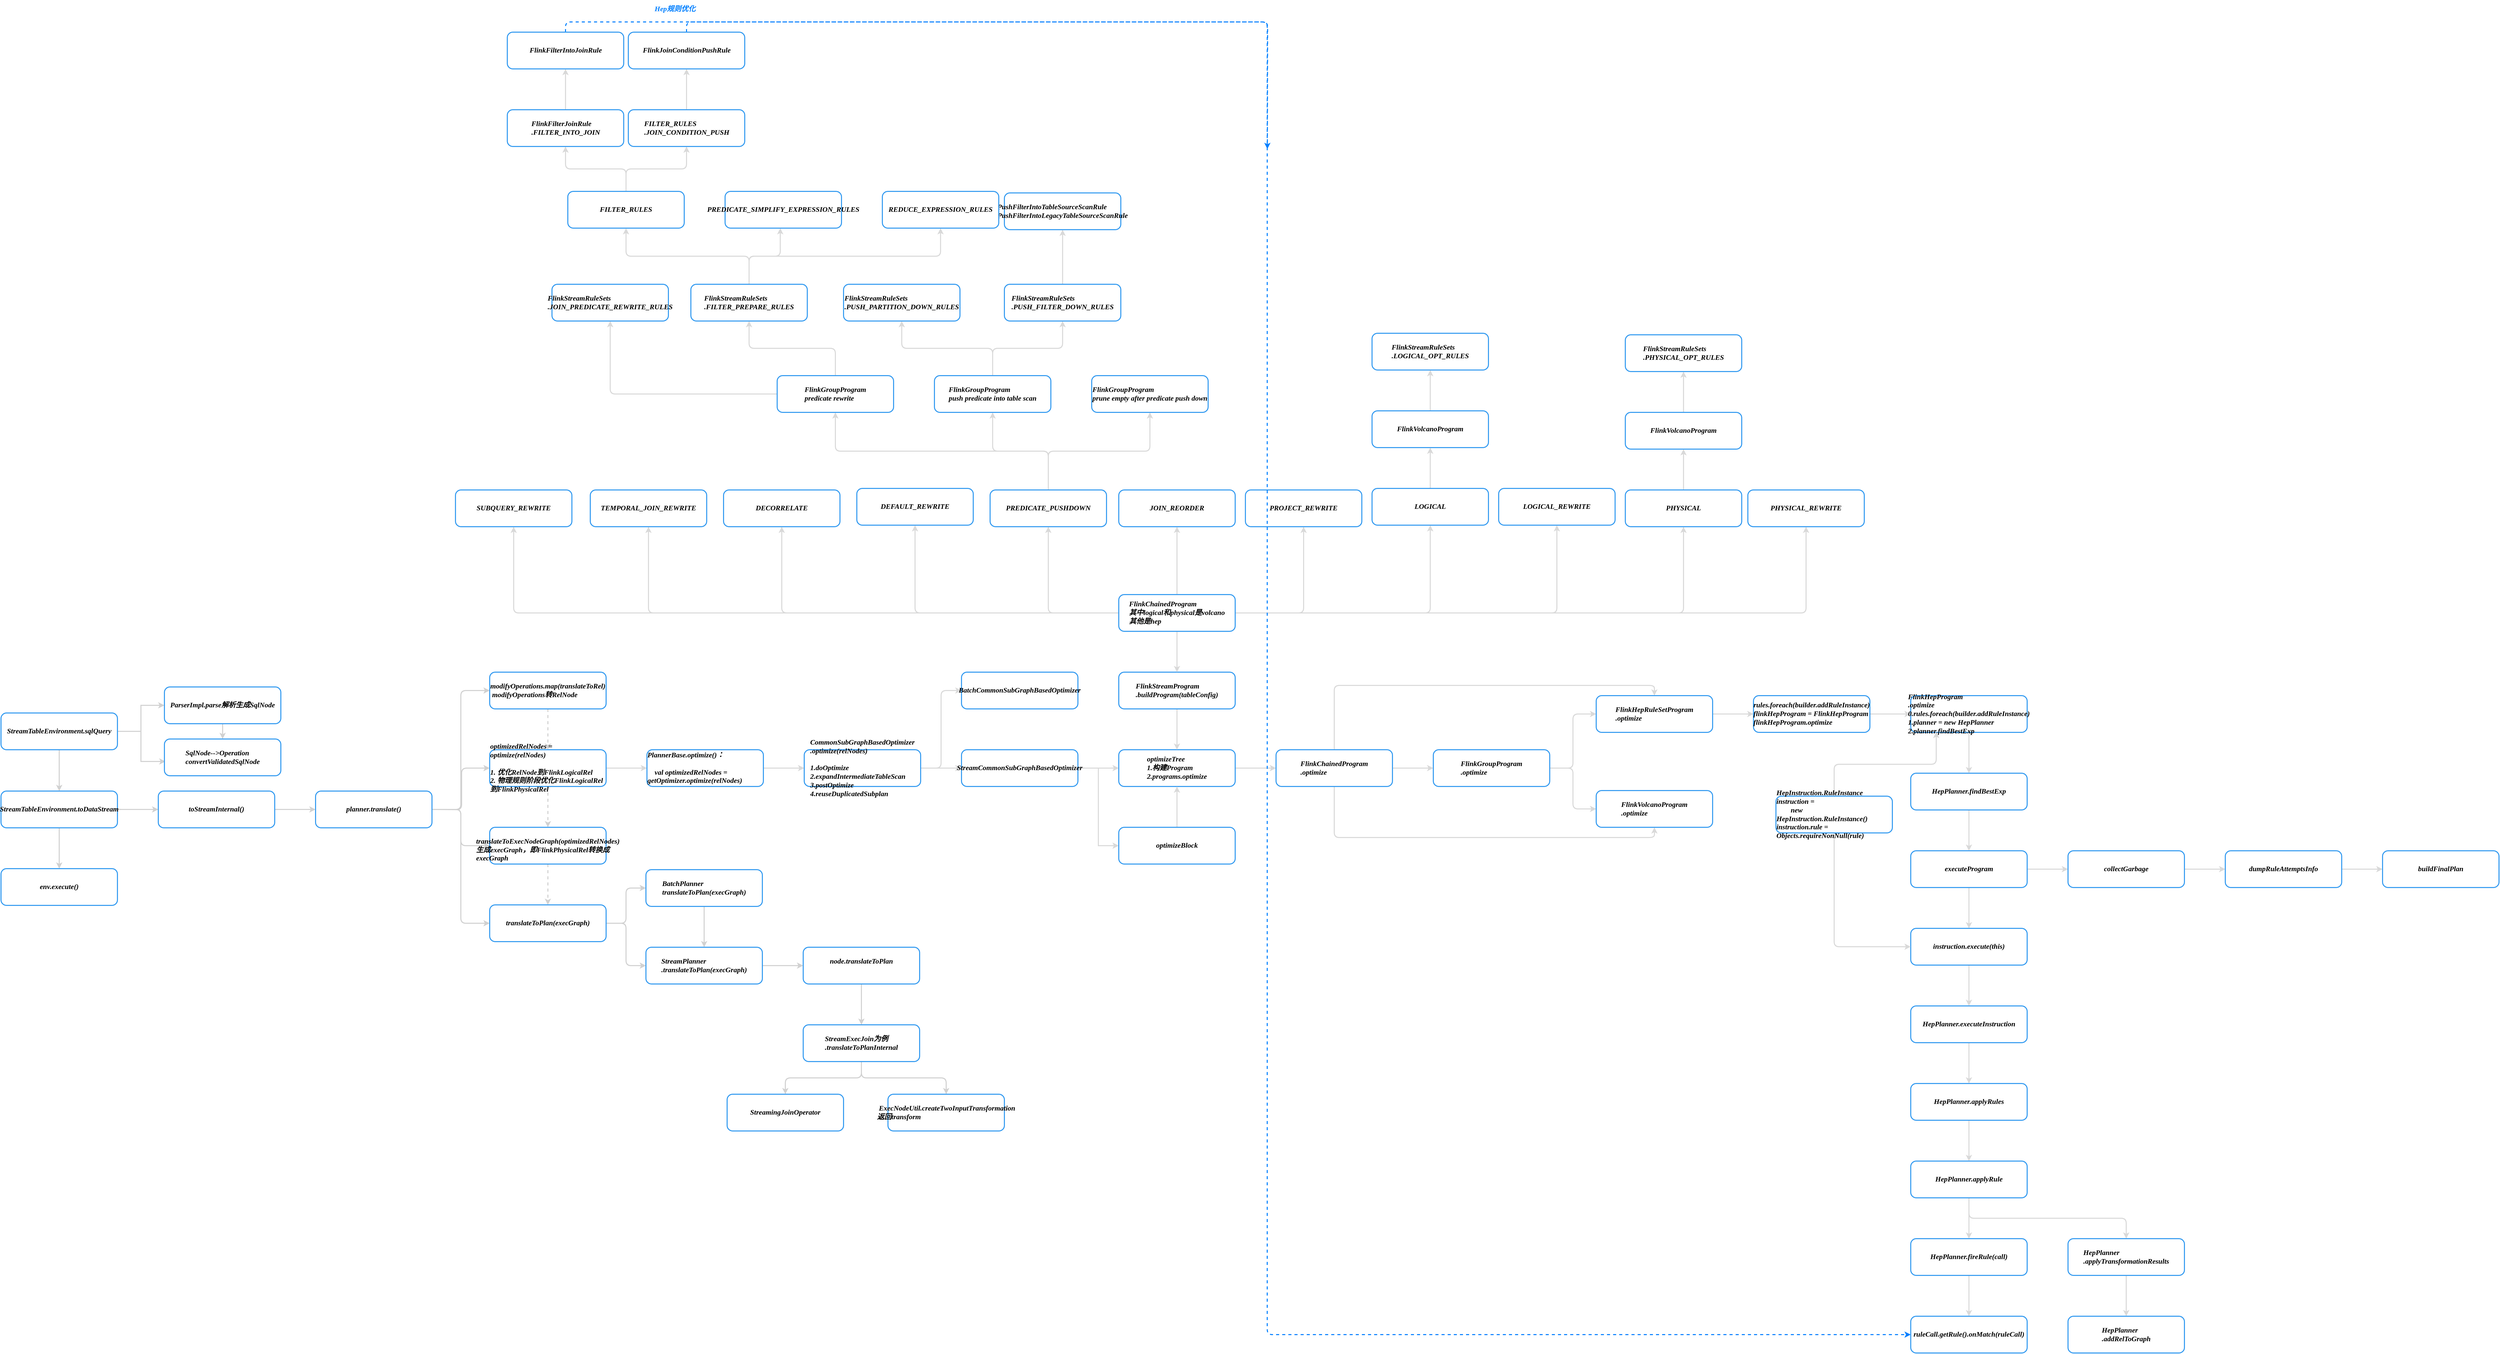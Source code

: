 <mxfile version="20.3.6" type="github">
  <diagram id="4kLa4Momye6eRYNvdGWG" name="第 1 页">
    <mxGraphModel dx="1422" dy="3044" grid="0" gridSize="10" guides="1" tooltips="1" connect="1" arrows="1" fold="1" page="1" pageScale="1" pageWidth="827" pageHeight="1169" background="#ffffff" math="0" shadow="0">
      <root>
        <mxCell id="0" />
        <mxCell id="1" parent="0" />
        <mxCell id="C2oPPoowabkBdJ4QF8pV-6" value="" style="edgeStyle=orthogonalEdgeStyle;rounded=0;orthogonalLoop=1;jettySize=auto;html=1;fontColor=#18A0FB;strokeColor=#D1D1D1;strokeWidth=2;fontSize=14;fontFamily=Comic Sans MS;fontStyle=3" parent="1" source="C2oPPoowabkBdJ4QF8pV-3" target="C2oPPoowabkBdJ4QF8pV-5" edge="1">
          <mxGeometry relative="1" as="geometry" />
        </mxCell>
        <mxCell id="C2oPPoowabkBdJ4QF8pV-11" value="" style="edgeStyle=orthogonalEdgeStyle;shape=connector;rounded=0;orthogonalLoop=1;jettySize=auto;html=1;labelBackgroundColor=default;fontFamily=Comic Sans MS;fontSize=14;fontColor=default;endArrow=classic;strokeColor=#D1D1D1;strokeWidth=2;fontStyle=3" parent="1" source="C2oPPoowabkBdJ4QF8pV-3" target="C2oPPoowabkBdJ4QF8pV-10" edge="1">
          <mxGeometry relative="1" as="geometry" />
        </mxCell>
        <mxCell id="C2oPPoowabkBdJ4QF8pV-39" style="edgeStyle=orthogonalEdgeStyle;shape=connector;rounded=0;orthogonalLoop=1;jettySize=auto;html=1;exitX=1;exitY=0.5;exitDx=0;exitDy=0;entryX=0.009;entryY=0.611;entryDx=0;entryDy=0;entryPerimeter=0;labelBackgroundColor=default;fontFamily=Comic Sans MS;fontSize=14;fontColor=default;endArrow=classic;strokeColor=#D1D1D1;strokeWidth=2;fontStyle=3" parent="1" source="C2oPPoowabkBdJ4QF8pV-3" target="C2oPPoowabkBdJ4QF8pV-37" edge="1">
          <mxGeometry relative="1" as="geometry" />
        </mxCell>
        <mxCell id="C2oPPoowabkBdJ4QF8pV-3" value="&lt;span style=&quot;text-align: left; font-size: 14px;&quot;&gt;StreamTableEnvironment.sqlQuery&lt;/span&gt;" style="rounded=1;whiteSpace=wrap;html=1;fillColor=#FFFFFF;shadow=0;strokeWidth=2;strokeColor=#339AF0;fontSize=14;fontFamily=Comic Sans MS;fontStyle=3" parent="1" vertex="1">
          <mxGeometry x="86" y="76" width="228" height="72" as="geometry" />
        </mxCell>
        <mxCell id="C2oPPoowabkBdJ4QF8pV-9" value="" style="edgeStyle=orthogonalEdgeStyle;shape=connector;rounded=0;orthogonalLoop=1;jettySize=auto;html=1;labelBackgroundColor=default;fontFamily=Comic Sans MS;fontSize=14;fontColor=default;endArrow=classic;strokeColor=#D1D1D1;strokeWidth=2;fontStyle=3" parent="1" source="C2oPPoowabkBdJ4QF8pV-5" target="C2oPPoowabkBdJ4QF8pV-8" edge="1">
          <mxGeometry relative="1" as="geometry" />
        </mxCell>
        <mxCell id="C2oPPoowabkBdJ4QF8pV-13" value="" style="edgeStyle=orthogonalEdgeStyle;shape=connector;rounded=0;orthogonalLoop=1;jettySize=auto;html=1;labelBackgroundColor=default;fontFamily=Comic Sans MS;fontSize=14;fontColor=default;endArrow=classic;strokeColor=#D1D1D1;strokeWidth=2;fontStyle=3" parent="1" source="C2oPPoowabkBdJ4QF8pV-5" target="C2oPPoowabkBdJ4QF8pV-12" edge="1">
          <mxGeometry relative="1" as="geometry" />
        </mxCell>
        <mxCell id="C2oPPoowabkBdJ4QF8pV-5" value="&lt;span style=&quot;text-align: left; font-size: 14px;&quot;&gt;StreamTableEnvironment.&lt;/span&gt;toDataStream" style="rounded=1;whiteSpace=wrap;html=1;fillColor=#FFFFFF;shadow=0;strokeWidth=2;strokeColor=#339AF0;fontSize=14;fontFamily=Comic Sans MS;fontStyle=3" parent="1" vertex="1">
          <mxGeometry x="86" y="229" width="228" height="72" as="geometry" />
        </mxCell>
        <mxCell id="C2oPPoowabkBdJ4QF8pV-8" value="&lt;div style=&quot;text-align: left; font-size: 14px;&quot;&gt;&lt;span style=&quot;background-color: initial; font-size: 14px;&quot;&gt;env.execute()&lt;/span&gt;&lt;/div&gt;" style="rounded=1;whiteSpace=wrap;html=1;fillColor=#FFFFFF;shadow=0;strokeWidth=2;strokeColor=#339AF0;fontSize=14;fontFamily=Comic Sans MS;fontStyle=3" parent="1" vertex="1">
          <mxGeometry x="86" y="381" width="228" height="72" as="geometry" />
        </mxCell>
        <mxCell id="C2oPPoowabkBdJ4QF8pV-38" value="" style="edgeStyle=orthogonalEdgeStyle;shape=connector;rounded=0;orthogonalLoop=1;jettySize=auto;html=1;labelBackgroundColor=default;fontFamily=Comic Sans MS;fontSize=14;fontColor=default;endArrow=classic;strokeColor=#D1D1D1;strokeWidth=2;fontStyle=3" parent="1" source="C2oPPoowabkBdJ4QF8pV-10" target="C2oPPoowabkBdJ4QF8pV-37" edge="1">
          <mxGeometry relative="1" as="geometry" />
        </mxCell>
        <mxCell id="C2oPPoowabkBdJ4QF8pV-10" value="&lt;div style=&quot;text-align: left; font-size: 14px;&quot;&gt;&lt;span style=&quot;background-color: initial; font-size: 14px;&quot;&gt;ParserImpl.parse解析生成SqlNode&lt;/span&gt;&lt;/div&gt;" style="rounded=1;whiteSpace=wrap;html=1;fillColor=#FFFFFF;shadow=0;strokeWidth=2;strokeColor=#339AF0;fontSize=14;fontFamily=Comic Sans MS;fontStyle=3" parent="1" vertex="1">
          <mxGeometry x="406" y="25" width="228" height="72" as="geometry" />
        </mxCell>
        <mxCell id="C2oPPoowabkBdJ4QF8pV-15" value="" style="edgeStyle=orthogonalEdgeStyle;shape=connector;rounded=0;orthogonalLoop=1;jettySize=auto;html=1;labelBackgroundColor=default;fontFamily=Comic Sans MS;fontSize=14;fontColor=default;endArrow=classic;strokeColor=#D1D1D1;strokeWidth=2;fontStyle=3" parent="1" source="C2oPPoowabkBdJ4QF8pV-12" target="C2oPPoowabkBdJ4QF8pV-14" edge="1">
          <mxGeometry relative="1" as="geometry" />
        </mxCell>
        <mxCell id="C2oPPoowabkBdJ4QF8pV-12" value="&lt;div style=&quot;text-align: left; font-size: 14px;&quot;&gt;&lt;span style=&quot;background-color: initial; font-size: 14px;&quot;&gt;toStreamInternal()&lt;/span&gt;&lt;/div&gt;" style="rounded=1;whiteSpace=wrap;html=1;fillColor=#FFFFFF;shadow=0;strokeWidth=2;strokeColor=#339AF0;fontSize=14;fontFamily=Comic Sans MS;fontStyle=3" parent="1" vertex="1">
          <mxGeometry x="394" y="229" width="228" height="72" as="geometry" />
        </mxCell>
        <mxCell id="C2oPPoowabkBdJ4QF8pV-22" style="edgeStyle=orthogonalEdgeStyle;shape=connector;rounded=1;orthogonalLoop=1;jettySize=auto;html=1;exitX=1;exitY=0.5;exitDx=0;exitDy=0;entryX=0;entryY=0.5;entryDx=0;entryDy=0;labelBackgroundColor=default;fontFamily=Comic Sans MS;fontSize=14;fontColor=default;endArrow=classic;strokeColor=#D1D1D1;strokeWidth=2;fontStyle=3" parent="1" source="C2oPPoowabkBdJ4QF8pV-14" target="C2oPPoowabkBdJ4QF8pV-19" edge="1">
          <mxGeometry relative="1" as="geometry" />
        </mxCell>
        <mxCell id="C2oPPoowabkBdJ4QF8pV-29" style="edgeStyle=orthogonalEdgeStyle;shape=connector;rounded=1;orthogonalLoop=1;jettySize=auto;html=1;entryX=0;entryY=0.5;entryDx=0;entryDy=0;labelBackgroundColor=default;fontFamily=Comic Sans MS;fontSize=14;fontColor=default;endArrow=classic;strokeColor=#D1D1D1;strokeWidth=2;fontStyle=3" parent="1" target="C2oPPoowabkBdJ4QF8pV-23" edge="1">
          <mxGeometry relative="1" as="geometry">
            <mxPoint x="932" y="265" as="sourcePoint" />
          </mxGeometry>
        </mxCell>
        <mxCell id="C2oPPoowabkBdJ4QF8pV-30" style="edgeStyle=orthogonalEdgeStyle;shape=connector;rounded=1;orthogonalLoop=1;jettySize=auto;html=1;exitX=1;exitY=0.5;exitDx=0;exitDy=0;entryX=0;entryY=0.5;entryDx=0;entryDy=0;labelBackgroundColor=default;fontFamily=Comic Sans MS;fontSize=14;fontColor=default;endArrow=classic;strokeColor=#D1D1D1;strokeWidth=2;fontStyle=3" parent="1" source="C2oPPoowabkBdJ4QF8pV-14" target="C2oPPoowabkBdJ4QF8pV-25" edge="1">
          <mxGeometry relative="1" as="geometry" />
        </mxCell>
        <mxCell id="C2oPPoowabkBdJ4QF8pV-31" style="edgeStyle=orthogonalEdgeStyle;shape=connector;rounded=1;orthogonalLoop=1;jettySize=auto;html=1;exitX=1;exitY=0.5;exitDx=0;exitDy=0;entryX=0;entryY=0.5;entryDx=0;entryDy=0;labelBackgroundColor=default;fontFamily=Comic Sans MS;fontSize=14;fontColor=default;endArrow=classic;strokeColor=#D1D1D1;strokeWidth=2;fontStyle=3" parent="1" source="C2oPPoowabkBdJ4QF8pV-14" target="C2oPPoowabkBdJ4QF8pV-27" edge="1">
          <mxGeometry relative="1" as="geometry" />
        </mxCell>
        <mxCell id="C2oPPoowabkBdJ4QF8pV-14" value="&lt;div style=&quot;text-align: left; font-size: 14px;&quot;&gt;planner.translate()&lt;br style=&quot;font-size: 14px;&quot;&gt;&lt;/div&gt;" style="rounded=1;whiteSpace=wrap;html=1;fillColor=#FFFFFF;shadow=0;strokeWidth=2;strokeColor=#339AF0;fontSize=14;fontFamily=Comic Sans MS;fontStyle=3" parent="1" vertex="1">
          <mxGeometry x="702" y="229" width="228" height="72" as="geometry" />
        </mxCell>
        <mxCell id="C2oPPoowabkBdJ4QF8pV-24" value="" style="edgeStyle=orthogonalEdgeStyle;shape=connector;rounded=0;orthogonalLoop=1;jettySize=auto;html=1;labelBackgroundColor=default;fontFamily=Comic Sans MS;fontSize=14;fontColor=default;endArrow=classic;strokeColor=#D1D1D1;strokeWidth=2;dashed=1;fontStyle=3" parent="1" source="C2oPPoowabkBdJ4QF8pV-19" target="C2oPPoowabkBdJ4QF8pV-23" edge="1">
          <mxGeometry relative="1" as="geometry" />
        </mxCell>
        <mxCell id="C2oPPoowabkBdJ4QF8pV-19" value="&lt;div style=&quot;text-align: left; font-size: 14px;&quot;&gt;modifyOperations.map(translateToRel)&lt;br style=&quot;font-size: 14px;&quot;&gt;&lt;/div&gt;&lt;div style=&quot;text-align: left; font-size: 14px;&quot;&gt;&amp;nbsp;modifyOperations转RelNode&lt;/div&gt;" style="rounded=1;whiteSpace=wrap;html=1;fillColor=#FFFFFF;shadow=0;strokeWidth=2;strokeColor=#339AF0;fontSize=14;fontFamily=Comic Sans MS;fontStyle=3" parent="1" vertex="1">
          <mxGeometry x="1043" y="-4" width="228" height="72" as="geometry" />
        </mxCell>
        <mxCell id="C2oPPoowabkBdJ4QF8pV-26" value="" style="edgeStyle=orthogonalEdgeStyle;shape=connector;rounded=0;orthogonalLoop=1;jettySize=auto;html=1;labelBackgroundColor=default;fontFamily=Comic Sans MS;fontSize=14;fontColor=default;endArrow=classic;strokeColor=#D1D1D1;strokeWidth=2;dashed=1;fontStyle=3" parent="1" source="C2oPPoowabkBdJ4QF8pV-23" target="C2oPPoowabkBdJ4QF8pV-25" edge="1">
          <mxGeometry relative="1" as="geometry" />
        </mxCell>
        <mxCell id="SW_qonmisXzpycMB33D1-2" value="" style="edgeStyle=orthogonalEdgeStyle;rounded=0;orthogonalLoop=1;jettySize=auto;html=1;fontFamily=Comic Sans MS;fontSize=14;fontColor=#007FFF;strokeColor=#D9D9D9;strokeWidth=2;fontStyle=3" parent="1" source="C2oPPoowabkBdJ4QF8pV-23" target="SW_qonmisXzpycMB33D1-1" edge="1">
          <mxGeometry relative="1" as="geometry" />
        </mxCell>
        <mxCell id="C2oPPoowabkBdJ4QF8pV-23" value="&lt;div style=&quot;text-align: left; font-size: 14px;&quot;&gt;optimizedRelNodes = optimize(relNodes)&lt;br style=&quot;font-size: 14px;&quot;&gt;&lt;/div&gt;&lt;div style=&quot;text-align: left; font-size: 14px;&quot;&gt;&lt;br style=&quot;font-size: 14px;&quot;&gt;&lt;/div&gt;&lt;div style=&quot;text-align: left; font-size: 14px;&quot;&gt;1. 优化RelNode到FlinkLogicalRel&lt;/div&gt;&lt;div style=&quot;text-align: left; font-size: 14px;&quot;&gt;2.&amp;nbsp;物理规则阶段优化FlinkLogicalRel到FlinkPhysicalRel&lt;/div&gt;" style="rounded=1;whiteSpace=wrap;html=1;fillColor=#FFFFFF;shadow=0;strokeWidth=2;strokeColor=#339AF0;fontSize=14;fontFamily=Comic Sans MS;fontStyle=3" parent="1" vertex="1">
          <mxGeometry x="1043" y="148" width="228" height="72" as="geometry" />
        </mxCell>
        <mxCell id="C2oPPoowabkBdJ4QF8pV-28" value="" style="edgeStyle=orthogonalEdgeStyle;shape=connector;rounded=0;orthogonalLoop=1;jettySize=auto;html=1;labelBackgroundColor=default;fontFamily=Comic Sans MS;fontSize=14;fontColor=default;endArrow=classic;strokeColor=#D1D1D1;strokeWidth=2;dashed=1;fontStyle=3" parent="1" source="C2oPPoowabkBdJ4QF8pV-25" target="C2oPPoowabkBdJ4QF8pV-27" edge="1">
          <mxGeometry relative="1" as="geometry" />
        </mxCell>
        <mxCell id="C2oPPoowabkBdJ4QF8pV-25" value="&lt;div style=&quot;text-align: left; font-size: 14px;&quot;&gt;&lt;br style=&quot;font-size: 14px;&quot;&gt;&lt;/div&gt;&lt;div style=&quot;text-align: left; font-size: 14px;&quot;&gt;translateToExecNodeGraph(optimizedRelNodes)&lt;/div&gt;&lt;div style=&quot;text-align: left; font-size: 14px;&quot;&gt;生成execGraph，即FlinkPhysicalRel转换成execGraph&lt;/div&gt;" style="rounded=1;whiteSpace=wrap;html=1;fillColor=#FFFFFF;shadow=0;strokeWidth=2;strokeColor=#339AF0;fontSize=14;fontFamily=Comic Sans MS;fontStyle=3" parent="1" vertex="1">
          <mxGeometry x="1043" y="300" width="228" height="72" as="geometry" />
        </mxCell>
        <mxCell id="C2oPPoowabkBdJ4QF8pV-33" value="" style="edgeStyle=orthogonalEdgeStyle;shape=connector;rounded=1;orthogonalLoop=1;jettySize=auto;html=1;labelBackgroundColor=default;fontFamily=Comic Sans MS;fontSize=14;fontColor=default;endArrow=classic;strokeColor=#D1D1D1;strokeWidth=2;fontStyle=3" parent="1" source="C2oPPoowabkBdJ4QF8pV-27" target="C2oPPoowabkBdJ4QF8pV-32" edge="1">
          <mxGeometry relative="1" as="geometry" />
        </mxCell>
        <mxCell id="C2oPPoowabkBdJ4QF8pV-36" style="edgeStyle=orthogonalEdgeStyle;shape=connector;rounded=1;orthogonalLoop=1;jettySize=auto;html=1;exitX=1;exitY=0.5;exitDx=0;exitDy=0;entryX=0;entryY=0.5;entryDx=0;entryDy=0;labelBackgroundColor=default;fontFamily=Comic Sans MS;fontSize=14;fontColor=default;endArrow=classic;strokeColor=#D1D1D1;strokeWidth=2;fontStyle=3" parent="1" source="C2oPPoowabkBdJ4QF8pV-27" target="C2oPPoowabkBdJ4QF8pV-34" edge="1">
          <mxGeometry relative="1" as="geometry" />
        </mxCell>
        <mxCell id="C2oPPoowabkBdJ4QF8pV-27" value="&lt;div style=&quot;text-align: left; font-size: 14px;&quot;&gt;translateToPlan(execGraph)&lt;br style=&quot;font-size: 14px;&quot;&gt;&lt;/div&gt;" style="rounded=1;whiteSpace=wrap;html=1;fillColor=#FFFFFF;shadow=0;strokeWidth=2;strokeColor=#339AF0;fontSize=14;fontFamily=Comic Sans MS;fontStyle=3" parent="1" vertex="1">
          <mxGeometry x="1043" y="452" width="228" height="72" as="geometry" />
        </mxCell>
        <mxCell id="C2oPPoowabkBdJ4QF8pV-35" value="" style="edgeStyle=orthogonalEdgeStyle;shape=connector;rounded=0;orthogonalLoop=1;jettySize=auto;html=1;labelBackgroundColor=default;fontFamily=Comic Sans MS;fontSize=14;fontColor=default;endArrow=classic;strokeColor=#D1D1D1;strokeWidth=2;fontStyle=3" parent="1" source="C2oPPoowabkBdJ4QF8pV-32" target="C2oPPoowabkBdJ4QF8pV-34" edge="1">
          <mxGeometry relative="1" as="geometry" />
        </mxCell>
        <mxCell id="C2oPPoowabkBdJ4QF8pV-32" value="&lt;div style=&quot;text-align: left; font-size: 14px;&quot;&gt;BatchPlanner&lt;/div&gt;&lt;div style=&quot;text-align: left; font-size: 14px;&quot;&gt;&lt;span style=&quot;background-color: initial; font-size: 14px;&quot;&gt;translateToPlan(execGraph)&lt;/span&gt;&lt;/div&gt;" style="rounded=1;whiteSpace=wrap;html=1;fillColor=#FFFFFF;shadow=0;strokeWidth=2;strokeColor=#339AF0;fontSize=14;fontFamily=Comic Sans MS;fontStyle=3" parent="1" vertex="1">
          <mxGeometry x="1349" y="383" width="228" height="72" as="geometry" />
        </mxCell>
        <mxCell id="C2oPPoowabkBdJ4QF8pV-41" value="" style="edgeStyle=orthogonalEdgeStyle;shape=connector;rounded=0;orthogonalLoop=1;jettySize=auto;html=1;labelBackgroundColor=default;fontFamily=Comic Sans MS;fontSize=14;fontColor=default;endArrow=classic;strokeColor=#D1D1D1;strokeWidth=2;fontStyle=3" parent="1" source="C2oPPoowabkBdJ4QF8pV-34" target="C2oPPoowabkBdJ4QF8pV-40" edge="1">
          <mxGeometry relative="1" as="geometry" />
        </mxCell>
        <mxCell id="C2oPPoowabkBdJ4QF8pV-34" value="&lt;div style=&quot;text-align: left; font-size: 14px;&quot;&gt;StreamPlanner&lt;/div&gt;&lt;div style=&quot;text-align: left; font-size: 14px;&quot;&gt;.translateToPlan(execGraph)&lt;br style=&quot;font-size: 14px;&quot;&gt;&lt;/div&gt;" style="rounded=1;whiteSpace=wrap;html=1;fillColor=#FFFFFF;shadow=0;strokeWidth=2;strokeColor=#339AF0;fontSize=14;fontFamily=Comic Sans MS;fontStyle=3" parent="1" vertex="1">
          <mxGeometry x="1349" y="535" width="228" height="72" as="geometry" />
        </mxCell>
        <mxCell id="C2oPPoowabkBdJ4QF8pV-37" value="&lt;div style=&quot;text-align: left; font-size: 14px;&quot;&gt;SqlNode--&amp;gt;Operation&lt;/div&gt;&lt;div style=&quot;text-align: left; font-size: 14px;&quot;&gt;convertValidatedSqlNode&lt;br style=&quot;font-size: 14px;&quot;&gt;&lt;/div&gt;" style="rounded=1;whiteSpace=wrap;html=1;fillColor=#FFFFFF;shadow=0;strokeWidth=2;strokeColor=#339AF0;fontSize=14;fontFamily=Comic Sans MS;fontStyle=3" parent="1" vertex="1">
          <mxGeometry x="406" y="127" width="228" height="72" as="geometry" />
        </mxCell>
        <mxCell id="C2oPPoowabkBdJ4QF8pV-43" value="" style="edgeStyle=orthogonalEdgeStyle;shape=connector;rounded=0;orthogonalLoop=1;jettySize=auto;html=1;labelBackgroundColor=default;fontFamily=Comic Sans MS;fontSize=14;fontColor=default;endArrow=classic;strokeColor=#D1D1D1;strokeWidth=2;fontStyle=3" parent="1" source="C2oPPoowabkBdJ4QF8pV-40" target="C2oPPoowabkBdJ4QF8pV-42" edge="1">
          <mxGeometry relative="1" as="geometry" />
        </mxCell>
        <mxCell id="C2oPPoowabkBdJ4QF8pV-40" value="&lt;div style=&quot;text-align: left; font-size: 14px;&quot;&gt;node.translateToPlan&lt;br style=&quot;font-size: 14px;&quot;&gt;&lt;/div&gt;&lt;div style=&quot;text-align: left; font-size: 14px;&quot;&gt;&lt;br style=&quot;font-size: 14px;&quot;&gt;&lt;/div&gt;" style="rounded=1;whiteSpace=wrap;html=1;fillColor=#FFFFFF;shadow=0;strokeWidth=2;strokeColor=#339AF0;fontSize=14;fontFamily=Comic Sans MS;fontStyle=3" parent="1" vertex="1">
          <mxGeometry x="1657" y="535" width="228" height="72" as="geometry" />
        </mxCell>
        <mxCell id="C2oPPoowabkBdJ4QF8pV-45" value="" style="edgeStyle=orthogonalEdgeStyle;shape=connector;rounded=1;orthogonalLoop=1;jettySize=auto;html=1;labelBackgroundColor=default;fontFamily=Comic Sans MS;fontSize=14;fontColor=default;endArrow=classic;strokeColor=#D1D1D1;strokeWidth=2;fontStyle=3" parent="1" source="C2oPPoowabkBdJ4QF8pV-42" target="C2oPPoowabkBdJ4QF8pV-44" edge="1">
          <mxGeometry relative="1" as="geometry" />
        </mxCell>
        <mxCell id="C2oPPoowabkBdJ4QF8pV-48" style="edgeStyle=orthogonalEdgeStyle;shape=connector;rounded=1;orthogonalLoop=1;jettySize=auto;html=1;exitX=0.5;exitY=1;exitDx=0;exitDy=0;labelBackgroundColor=default;fontFamily=Comic Sans MS;fontSize=14;fontColor=default;endArrow=classic;strokeColor=#D1D1D1;strokeWidth=2;fontStyle=3" parent="1" source="C2oPPoowabkBdJ4QF8pV-42" target="C2oPPoowabkBdJ4QF8pV-46" edge="1">
          <mxGeometry relative="1" as="geometry" />
        </mxCell>
        <mxCell id="C2oPPoowabkBdJ4QF8pV-42" value="&lt;div style=&quot;text-align: left; font-size: 14px;&quot;&gt;StreamExecJoin为例&lt;br style=&quot;font-size: 14px;&quot;&gt;&lt;/div&gt;&lt;div style=&quot;text-align: left; font-size: 14px;&quot;&gt;.translateToPlanInternal&lt;/div&gt;" style="rounded=1;whiteSpace=wrap;html=1;fillColor=#FFFFFF;shadow=0;strokeWidth=2;strokeColor=#339AF0;fontSize=14;fontFamily=Comic Sans MS;fontStyle=3" parent="1" vertex="1">
          <mxGeometry x="1657" y="687" width="228" height="72" as="geometry" />
        </mxCell>
        <mxCell id="C2oPPoowabkBdJ4QF8pV-44" value="&lt;div style=&quot;text-align: left; font-size: 14px;&quot;&gt;StreamingJoinOperator&lt;br style=&quot;font-size: 14px;&quot;&gt;&lt;/div&gt;" style="rounded=1;whiteSpace=wrap;html=1;fillColor=#FFFFFF;shadow=0;strokeWidth=2;strokeColor=#339AF0;fontSize=14;fontFamily=Comic Sans MS;fontStyle=3" parent="1" vertex="1">
          <mxGeometry x="1508" y="823" width="228" height="72" as="geometry" />
        </mxCell>
        <mxCell id="C2oPPoowabkBdJ4QF8pV-46" value="&lt;div style=&quot;text-align: left; font-size: 14px;&quot;&gt;&amp;nbsp;ExecNodeUtil.createTwoInputTransformation&lt;br style=&quot;font-size: 14px;&quot;&gt;&lt;/div&gt;&lt;div style=&quot;text-align: left; font-size: 14px;&quot;&gt;返回transform&lt;/div&gt;" style="rounded=1;whiteSpace=wrap;html=1;fillColor=#FFFFFF;shadow=0;strokeWidth=2;strokeColor=#339AF0;fontSize=14;fontFamily=Comic Sans MS;fontStyle=3" parent="1" vertex="1">
          <mxGeometry x="1823" y="823" width="228" height="72" as="geometry" />
        </mxCell>
        <mxCell id="SW_qonmisXzpycMB33D1-4" value="" style="edgeStyle=orthogonalEdgeStyle;rounded=0;orthogonalLoop=1;jettySize=auto;html=1;fontFamily=Comic Sans MS;fontSize=14;fontColor=#007FFF;strokeColor=#D9D9D9;strokeWidth=2;fontStyle=3" parent="1" source="SW_qonmisXzpycMB33D1-1" target="SW_qonmisXzpycMB33D1-3" edge="1">
          <mxGeometry relative="1" as="geometry" />
        </mxCell>
        <mxCell id="SW_qonmisXzpycMB33D1-1" value="&lt;div style=&quot;text-align: left; font-size: 14px;&quot;&gt;PlannerBase.&lt;span style=&quot;background-color: initial; font-size: 14px;&quot;&gt;optimize()：&lt;/span&gt;&lt;/div&gt;&lt;div style=&quot;text-align: left; font-size: 14px;&quot;&gt;&lt;span style=&quot;background-color: initial; font-size: 14px;&quot;&gt;&lt;br style=&quot;font-size: 14px;&quot;&gt;&lt;/span&gt;&lt;/div&gt;&lt;div style=&quot;text-align: left; font-size: 14px;&quot;&gt;&amp;nbsp; &amp;nbsp; val optimizedRelNodes = getOptimizer.optimize(relNodes)&lt;/div&gt;" style="rounded=1;whiteSpace=wrap;html=1;fillColor=#FFFFFF;shadow=0;strokeWidth=2;strokeColor=#339AF0;fontSize=14;fontFamily=Comic Sans MS;fontStyle=3" parent="1" vertex="1">
          <mxGeometry x="1351" y="148" width="228" height="72" as="geometry" />
        </mxCell>
        <mxCell id="SW_qonmisXzpycMB33D1-6" value="" style="edgeStyle=orthogonalEdgeStyle;rounded=0;orthogonalLoop=1;jettySize=auto;html=1;fontFamily=Comic Sans MS;fontSize=14;fontColor=#007FFF;strokeColor=#D9D9D9;strokeWidth=2;fontStyle=3" parent="1" source="SW_qonmisXzpycMB33D1-3" target="SW_qonmisXzpycMB33D1-5" edge="1">
          <mxGeometry relative="1" as="geometry" />
        </mxCell>
        <mxCell id="SW_qonmisXzpycMB33D1-9" style="edgeStyle=orthogonalEdgeStyle;rounded=1;orthogonalLoop=1;jettySize=auto;html=1;exitX=1;exitY=0.5;exitDx=0;exitDy=0;entryX=0;entryY=0.5;entryDx=0;entryDy=0;fontFamily=Comic Sans MS;fontSize=14;fontColor=#007FFF;strokeColor=#D9D9D9;strokeWidth=2;fontStyle=3" parent="1" source="SW_qonmisXzpycMB33D1-3" target="SW_qonmisXzpycMB33D1-7" edge="1">
          <mxGeometry relative="1" as="geometry" />
        </mxCell>
        <mxCell id="SW_qonmisXzpycMB33D1-3" value="&lt;div style=&quot;text-align: left; font-size: 14px;&quot;&gt;CommonSubGraphBasedOptimizer&lt;/div&gt;&lt;div style=&quot;text-align: left; font-size: 14px;&quot;&gt;.optimize(relNodes)&lt;/div&gt;&lt;div style=&quot;text-align: left; font-size: 14px;&quot;&gt;&lt;br style=&quot;font-size: 14px;&quot;&gt;&lt;/div&gt;&lt;div style=&quot;text-align: left; font-size: 14px;&quot;&gt;1.doOptimize&lt;/div&gt;&lt;div style=&quot;text-align: left; font-size: 14px;&quot;&gt;2.expandIntermediateTableScan&lt;/div&gt;&lt;div style=&quot;text-align: left; font-size: 14px;&quot;&gt;3.postOptimize&lt;/div&gt;&lt;div style=&quot;text-align: left; font-size: 14px;&quot;&gt;4.reuseDuplicatedSubplan&lt;/div&gt;" style="rounded=1;whiteSpace=wrap;html=1;fillColor=#FFFFFF;shadow=0;strokeWidth=2;strokeColor=#339AF0;fontSize=14;fontFamily=Comic Sans MS;fontStyle=3" parent="1" vertex="1">
          <mxGeometry x="1659" y="148" width="228" height="72" as="geometry" />
        </mxCell>
        <mxCell id="SW_qonmisXzpycMB33D1-11" value="" style="edgeStyle=orthogonalEdgeStyle;rounded=0;orthogonalLoop=1;jettySize=auto;html=1;fontFamily=Comic Sans MS;fontSize=14;fontColor=#007FFF;strokeColor=#D9D9D9;strokeWidth=2;fontStyle=3" parent="1" source="SW_qonmisXzpycMB33D1-5" target="SW_qonmisXzpycMB33D1-10" edge="1">
          <mxGeometry relative="1" as="geometry" />
        </mxCell>
        <mxCell id="SW_qonmisXzpycMB33D1-14" style="edgeStyle=orthogonalEdgeStyle;rounded=0;orthogonalLoop=1;jettySize=auto;html=1;exitX=1;exitY=0.5;exitDx=0;exitDy=0;entryX=0;entryY=0.5;entryDx=0;entryDy=0;fontFamily=Comic Sans MS;fontSize=14;fontColor=#007FFF;strokeColor=#D9D9D9;strokeWidth=2;fontStyle=3" parent="1" source="SW_qonmisXzpycMB33D1-5" target="SW_qonmisXzpycMB33D1-12" edge="1">
          <mxGeometry relative="1" as="geometry" />
        </mxCell>
        <mxCell id="SW_qonmisXzpycMB33D1-5" value="&lt;div style=&quot;text-align: left; font-size: 14px;&quot;&gt;StreamCommonSubGraphBasedOptimizer&lt;br style=&quot;font-size: 14px;&quot;&gt;&lt;/div&gt;" style="rounded=1;whiteSpace=wrap;html=1;fillColor=#FFFFFF;shadow=0;strokeWidth=2;strokeColor=#339AF0;fontSize=14;fontFamily=Comic Sans MS;fontStyle=3" parent="1" vertex="1">
          <mxGeometry x="1967" y="148" width="228" height="72" as="geometry" />
        </mxCell>
        <mxCell id="SW_qonmisXzpycMB33D1-7" value="&lt;div style=&quot;text-align: left; font-size: 14px;&quot;&gt;BatchCommonSubGraphBasedOptimizer&lt;br style=&quot;font-size: 14px;&quot;&gt;&lt;/div&gt;" style="rounded=1;whiteSpace=wrap;html=1;fillColor=#FFFFFF;shadow=0;strokeWidth=2;strokeColor=#339AF0;fontSize=14;fontFamily=Comic Sans MS;fontStyle=3" parent="1" vertex="1">
          <mxGeometry x="1967" y="-4" width="228" height="72" as="geometry" />
        </mxCell>
        <mxCell id="SW_qonmisXzpycMB33D1-17" value="" style="edgeStyle=orthogonalEdgeStyle;rounded=0;orthogonalLoop=1;jettySize=auto;html=1;fontFamily=Comic Sans MS;fontSize=14;fontColor=#007FFF;strokeColor=#D9D9D9;strokeWidth=2;fontStyle=3" parent="1" source="SW_qonmisXzpycMB33D1-10" target="SW_qonmisXzpycMB33D1-16" edge="1">
          <mxGeometry relative="1" as="geometry" />
        </mxCell>
        <mxCell id="SW_qonmisXzpycMB33D1-10" value="&lt;div style=&quot;text-align: left; font-size: 14px;&quot;&gt;optimizeTree&lt;br style=&quot;font-size: 14px;&quot;&gt;&lt;/div&gt;&lt;div style=&quot;text-align: left; font-size: 14px;&quot;&gt;1.构建Program&lt;/div&gt;&lt;div style=&quot;text-align: left; font-size: 14px;&quot;&gt;2.programs.optimize&lt;/div&gt;" style="rounded=1;whiteSpace=wrap;html=1;fillColor=#FFFFFF;shadow=0;strokeWidth=2;strokeColor=#339AF0;fontSize=14;fontFamily=Comic Sans MS;fontStyle=3" parent="1" vertex="1">
          <mxGeometry x="2275" y="148" width="228" height="72" as="geometry" />
        </mxCell>
        <mxCell id="SW_qonmisXzpycMB33D1-15" style="edgeStyle=orthogonalEdgeStyle;rounded=0;orthogonalLoop=1;jettySize=auto;html=1;exitX=0.5;exitY=0;exitDx=0;exitDy=0;entryX=0.5;entryY=1;entryDx=0;entryDy=0;fontFamily=Comic Sans MS;fontSize=14;fontColor=#007FFF;strokeColor=#D9D9D9;strokeWidth=2;fontStyle=3" parent="1" source="SW_qonmisXzpycMB33D1-12" target="SW_qonmisXzpycMB33D1-10" edge="1">
          <mxGeometry relative="1" as="geometry" />
        </mxCell>
        <mxCell id="SW_qonmisXzpycMB33D1-12" value="&lt;div style=&quot;text-align: left; font-size: 14px;&quot;&gt;optimizeBlock&lt;br style=&quot;font-size: 14px;&quot;&gt;&lt;/div&gt;" style="rounded=1;whiteSpace=wrap;html=1;fillColor=#FFFFFF;shadow=0;strokeWidth=2;strokeColor=#339AF0;fontSize=14;fontFamily=Comic Sans MS;fontStyle=3" parent="1" vertex="1">
          <mxGeometry x="2275" y="300" width="228" height="72" as="geometry" />
        </mxCell>
        <mxCell id="SW_qonmisXzpycMB33D1-96" value="" style="edgeStyle=orthogonalEdgeStyle;rounded=0;orthogonalLoop=1;jettySize=auto;html=1;fontFamily=Comic Sans MS;fontSize=14;fontColor=#007FFF;strokeColor=#D9D9D9;strokeWidth=2;fontStyle=3" parent="1" source="SW_qonmisXzpycMB33D1-16" target="SW_qonmisXzpycMB33D1-95" edge="1">
          <mxGeometry relative="1" as="geometry" />
        </mxCell>
        <mxCell id="SW_qonmisXzpycMB33D1-103" style="edgeStyle=orthogonalEdgeStyle;rounded=1;orthogonalLoop=1;jettySize=auto;html=1;exitX=0.5;exitY=1;exitDx=0;exitDy=0;entryX=0.5;entryY=1;entryDx=0;entryDy=0;fontFamily=Comic Sans MS;fontSize=14;fontColor=#007FFF;strokeColor=#D9D9D9;strokeWidth=2;fontStyle=3" parent="1" source="SW_qonmisXzpycMB33D1-16" target="SW_qonmisXzpycMB33D1-99" edge="1">
          <mxGeometry relative="1" as="geometry" />
        </mxCell>
        <mxCell id="SW_qonmisXzpycMB33D1-104" style="edgeStyle=orthogonalEdgeStyle;rounded=1;orthogonalLoop=1;jettySize=auto;html=1;exitX=0.5;exitY=0;exitDx=0;exitDy=0;entryX=0.5;entryY=0;entryDx=0;entryDy=0;fontFamily=Comic Sans MS;fontSize=14;fontColor=#007FFF;strokeColor=#D9D9D9;strokeWidth=2;fontStyle=3" parent="1" source="SW_qonmisXzpycMB33D1-16" target="SW_qonmisXzpycMB33D1-97" edge="1">
          <mxGeometry relative="1" as="geometry" />
        </mxCell>
        <mxCell id="SW_qonmisXzpycMB33D1-16" value="&lt;div style=&quot;text-align: left; font-size: 14px;&quot;&gt;FlinkChainedProgram&lt;br style=&quot;font-size: 14px;&quot;&gt;&lt;/div&gt;&lt;div style=&quot;text-align: left; font-size: 14px;&quot;&gt;.optimize&lt;br style=&quot;font-size: 14px;&quot;&gt;&lt;/div&gt;" style="rounded=1;whiteSpace=wrap;html=1;fillColor=#FFFFFF;shadow=0;strokeWidth=2;strokeColor=#339AF0;fontSize=14;fontFamily=Comic Sans MS;fontStyle=3" parent="1" vertex="1">
          <mxGeometry x="2583" y="148" width="228" height="72" as="geometry" />
        </mxCell>
        <mxCell id="SW_qonmisXzpycMB33D1-20" style="edgeStyle=orthogonalEdgeStyle;rounded=0;orthogonalLoop=1;jettySize=auto;html=1;exitX=0.5;exitY=1;exitDx=0;exitDy=0;entryX=0.5;entryY=0;entryDx=0;entryDy=0;fontFamily=Comic Sans MS;fontSize=14;fontColor=#007FFF;strokeColor=#D9D9D9;strokeWidth=2;fontStyle=3" parent="1" source="SW_qonmisXzpycMB33D1-18" target="SW_qonmisXzpycMB33D1-10" edge="1">
          <mxGeometry relative="1" as="geometry" />
        </mxCell>
        <mxCell id="SW_qonmisXzpycMB33D1-18" value="&lt;div style=&quot;text-align: left; font-size: 14px;&quot;&gt;FlinkStreamProgram&lt;/div&gt;&lt;div style=&quot;text-align: left; font-size: 14px;&quot;&gt;.buildProgram(tableConfig)&lt;br style=&quot;font-size: 14px;&quot;&gt;&lt;/div&gt;" style="rounded=1;whiteSpace=wrap;html=1;fillColor=#FFFFFF;shadow=0;strokeWidth=2;strokeColor=#339AF0;fontSize=14;fontFamily=Comic Sans MS;fontStyle=3" parent="1" vertex="1">
          <mxGeometry x="2275" y="-4" width="228" height="72" as="geometry" />
        </mxCell>
        <mxCell id="SW_qonmisXzpycMB33D1-23" style="edgeStyle=orthogonalEdgeStyle;rounded=0;orthogonalLoop=1;jettySize=auto;html=1;exitX=0.5;exitY=1;exitDx=0;exitDy=0;entryX=0.5;entryY=0;entryDx=0;entryDy=0;fontFamily=Comic Sans MS;fontSize=14;fontColor=#007FFF;strokeColor=#D9D9D9;strokeWidth=2;fontStyle=3" parent="1" source="SW_qonmisXzpycMB33D1-21" target="SW_qonmisXzpycMB33D1-18" edge="1">
          <mxGeometry relative="1" as="geometry" />
        </mxCell>
        <mxCell id="SW_qonmisXzpycMB33D1-29" value="" style="edgeStyle=orthogonalEdgeStyle;rounded=1;orthogonalLoop=1;jettySize=auto;html=1;fontFamily=Comic Sans MS;fontSize=14;fontColor=#007FFF;strokeColor=#D9D9D9;strokeWidth=2;fontStyle=3" parent="1" source="SW_qonmisXzpycMB33D1-21" target="SW_qonmisXzpycMB33D1-28" edge="1">
          <mxGeometry relative="1" as="geometry" />
        </mxCell>
        <mxCell id="SW_qonmisXzpycMB33D1-31" value="" style="edgeStyle=orthogonalEdgeStyle;rounded=1;orthogonalLoop=1;jettySize=auto;html=1;fontFamily=Comic Sans MS;fontSize=14;fontColor=#007FFF;strokeColor=#D9D9D9;strokeWidth=2;fontStyle=3" parent="1" source="SW_qonmisXzpycMB33D1-21" target="SW_qonmisXzpycMB33D1-30" edge="1">
          <mxGeometry relative="1" as="geometry" />
        </mxCell>
        <mxCell id="SW_qonmisXzpycMB33D1-33" value="" style="edgeStyle=orthogonalEdgeStyle;rounded=1;orthogonalLoop=1;jettySize=auto;html=1;fontFamily=Comic Sans MS;fontSize=14;fontColor=#007FFF;strokeColor=#D9D9D9;strokeWidth=2;fontStyle=3" parent="1" source="SW_qonmisXzpycMB33D1-21" target="SW_qonmisXzpycMB33D1-32" edge="1">
          <mxGeometry relative="1" as="geometry" />
        </mxCell>
        <mxCell id="SW_qonmisXzpycMB33D1-35" value="" style="edgeStyle=orthogonalEdgeStyle;rounded=1;orthogonalLoop=1;jettySize=auto;html=1;fontFamily=Comic Sans MS;fontSize=14;fontColor=#007FFF;strokeColor=#D9D9D9;strokeWidth=2;fontStyle=3" parent="1" source="SW_qonmisXzpycMB33D1-21" target="SW_qonmisXzpycMB33D1-34" edge="1">
          <mxGeometry relative="1" as="geometry" />
        </mxCell>
        <mxCell id="SW_qonmisXzpycMB33D1-37" value="" style="edgeStyle=orthogonalEdgeStyle;rounded=1;orthogonalLoop=1;jettySize=auto;html=1;fontFamily=Comic Sans MS;fontSize=14;fontColor=#007FFF;strokeColor=#D9D9D9;strokeWidth=2;fontStyle=3" parent="1" source="SW_qonmisXzpycMB33D1-21" target="SW_qonmisXzpycMB33D1-36" edge="1">
          <mxGeometry relative="1" as="geometry" />
        </mxCell>
        <mxCell id="SW_qonmisXzpycMB33D1-39" value="" style="edgeStyle=orthogonalEdgeStyle;rounded=0;orthogonalLoop=1;jettySize=auto;html=1;fontFamily=Comic Sans MS;fontSize=14;fontColor=#007FFF;strokeColor=#D9D9D9;strokeWidth=2;fontStyle=3" parent="1" source="SW_qonmisXzpycMB33D1-21" target="SW_qonmisXzpycMB33D1-38" edge="1">
          <mxGeometry relative="1" as="geometry" />
        </mxCell>
        <mxCell id="SW_qonmisXzpycMB33D1-41" value="" style="edgeStyle=orthogonalEdgeStyle;rounded=1;orthogonalLoop=1;jettySize=auto;html=1;fontFamily=Comic Sans MS;fontSize=14;fontColor=#007FFF;strokeColor=#D9D9D9;strokeWidth=2;fontStyle=3" parent="1" source="SW_qonmisXzpycMB33D1-21" target="SW_qonmisXzpycMB33D1-40" edge="1">
          <mxGeometry relative="1" as="geometry" />
        </mxCell>
        <mxCell id="SW_qonmisXzpycMB33D1-43" value="" style="edgeStyle=orthogonalEdgeStyle;rounded=1;orthogonalLoop=1;jettySize=auto;html=1;fontFamily=Comic Sans MS;fontSize=14;fontColor=#007FFF;strokeColor=#D9D9D9;strokeWidth=2;fontStyle=3" parent="1" source="SW_qonmisXzpycMB33D1-21" target="SW_qonmisXzpycMB33D1-42" edge="1">
          <mxGeometry relative="1" as="geometry" />
        </mxCell>
        <mxCell id="SW_qonmisXzpycMB33D1-45" value="" style="edgeStyle=orthogonalEdgeStyle;rounded=1;orthogonalLoop=1;jettySize=auto;html=1;fontFamily=Comic Sans MS;fontSize=14;fontColor=#007FFF;strokeColor=#D9D9D9;strokeWidth=2;fontStyle=3" parent="1" source="SW_qonmisXzpycMB33D1-21" target="SW_qonmisXzpycMB33D1-44" edge="1">
          <mxGeometry relative="1" as="geometry" />
        </mxCell>
        <mxCell id="SW_qonmisXzpycMB33D1-47" value="" style="edgeStyle=orthogonalEdgeStyle;rounded=1;orthogonalLoop=1;jettySize=auto;html=1;fontFamily=Comic Sans MS;fontSize=14;fontColor=#007FFF;strokeColor=#D9D9D9;strokeWidth=2;fontStyle=3" parent="1" source="SW_qonmisXzpycMB33D1-21" target="SW_qonmisXzpycMB33D1-46" edge="1">
          <mxGeometry relative="1" as="geometry" />
        </mxCell>
        <mxCell id="SW_qonmisXzpycMB33D1-49" value="" style="edgeStyle=orthogonalEdgeStyle;rounded=1;orthogonalLoop=1;jettySize=auto;html=1;fontFamily=Comic Sans MS;fontSize=14;fontColor=#007FFF;strokeColor=#D9D9D9;strokeWidth=2;fontStyle=3" parent="1" source="SW_qonmisXzpycMB33D1-21" target="SW_qonmisXzpycMB33D1-48" edge="1">
          <mxGeometry relative="1" as="geometry" />
        </mxCell>
        <mxCell id="SW_qonmisXzpycMB33D1-21" value="&lt;div style=&quot;text-align: left; font-size: 14px;&quot;&gt;FlinkChainedProgram&lt;br style=&quot;font-size: 14px;&quot;&gt;&lt;/div&gt;&lt;div style=&quot;text-align: left; font-size: 14px;&quot;&gt;其中logical和physical是volcano&lt;/div&gt;&lt;div style=&quot;text-align: left; font-size: 14px;&quot;&gt;其他是hep&lt;/div&gt;" style="rounded=1;whiteSpace=wrap;html=1;fillColor=#FFFFFF;shadow=0;strokeWidth=2;strokeColor=#339AF0;fontSize=14;fontFamily=Comic Sans MS;fontStyle=3" parent="1" vertex="1">
          <mxGeometry x="2275" y="-156" width="228" height="72" as="geometry" />
        </mxCell>
        <mxCell id="SW_qonmisXzpycMB33D1-28" value="SUBQUERY_REWRITE" style="rounded=1;whiteSpace=wrap;html=1;fillColor=#FFFFFF;shadow=0;strokeWidth=2;strokeColor=#339AF0;fontSize=14;fontFamily=Comic Sans MS;fontStyle=3" parent="1" vertex="1">
          <mxGeometry x="976" y="-361" width="228" height="72" as="geometry" />
        </mxCell>
        <mxCell id="SW_qonmisXzpycMB33D1-30" value="&lt;div style=&quot;text-align: left; font-size: 14px;&quot;&gt;TEMPORAL_JOIN_REWRITE&lt;br style=&quot;font-size: 14px;&quot;&gt;&lt;/div&gt;" style="rounded=1;whiteSpace=wrap;html=1;fillColor=#FFFFFF;shadow=0;strokeWidth=2;strokeColor=#339AF0;fontSize=14;fontFamily=Comic Sans MS;fontStyle=3" parent="1" vertex="1">
          <mxGeometry x="1240" y="-361" width="228" height="72" as="geometry" />
        </mxCell>
        <mxCell id="SW_qonmisXzpycMB33D1-32" value="&lt;div style=&quot;text-align: left; font-size: 14px;&quot;&gt;DECORRELATE&lt;br style=&quot;font-size: 14px;&quot;&gt;&lt;/div&gt;" style="rounded=1;whiteSpace=wrap;html=1;fillColor=#FFFFFF;shadow=0;strokeWidth=2;strokeColor=#339AF0;fontSize=14;fontFamily=Comic Sans MS;fontStyle=3" parent="1" vertex="1">
          <mxGeometry x="1501" y="-361" width="228" height="72" as="geometry" />
        </mxCell>
        <mxCell id="SW_qonmisXzpycMB33D1-34" value="&lt;div style=&quot;text-align: left; font-size: 14px;&quot;&gt;DEFAULT_REWRITE&lt;br style=&quot;font-size: 14px;&quot;&gt;&lt;/div&gt;" style="rounded=1;whiteSpace=wrap;html=1;fillColor=#FFFFFF;shadow=0;strokeWidth=2;strokeColor=#339AF0;fontSize=14;fontFamily=Comic Sans MS;fontStyle=3" parent="1" vertex="1">
          <mxGeometry x="1762" y="-364" width="228" height="72" as="geometry" />
        </mxCell>
        <mxCell id="SW_qonmisXzpycMB33D1-59" value="" style="edgeStyle=orthogonalEdgeStyle;rounded=1;orthogonalLoop=1;jettySize=auto;html=1;fontFamily=Comic Sans MS;fontSize=14;fontColor=#007FFF;strokeColor=#D9D9D9;strokeWidth=2;exitX=0.5;exitY=0;exitDx=0;exitDy=0;fontStyle=3" parent="1" source="SW_qonmisXzpycMB33D1-36" target="SW_qonmisXzpycMB33D1-58" edge="1">
          <mxGeometry relative="1" as="geometry" />
        </mxCell>
        <mxCell id="SW_qonmisXzpycMB33D1-66" style="edgeStyle=orthogonalEdgeStyle;rounded=1;orthogonalLoop=1;jettySize=auto;html=1;exitX=0.5;exitY=0;exitDx=0;exitDy=0;entryX=0.5;entryY=1;entryDx=0;entryDy=0;fontFamily=Comic Sans MS;fontSize=14;fontColor=#007FFF;strokeColor=#D9D9D9;strokeWidth=2;fontStyle=3" parent="1" source="SW_qonmisXzpycMB33D1-36" target="SW_qonmisXzpycMB33D1-64" edge="1">
          <mxGeometry relative="1" as="geometry" />
        </mxCell>
        <mxCell id="SW_qonmisXzpycMB33D1-71" style="edgeStyle=orthogonalEdgeStyle;rounded=1;orthogonalLoop=1;jettySize=auto;html=1;exitX=0.5;exitY=0;exitDx=0;exitDy=0;entryX=0.5;entryY=1;entryDx=0;entryDy=0;fontFamily=Comic Sans MS;fontSize=14;fontColor=#007FFF;strokeColor=#D9D9D9;strokeWidth=2;fontStyle=3" parent="1" source="SW_qonmisXzpycMB33D1-36" target="SW_qonmisXzpycMB33D1-67" edge="1">
          <mxGeometry relative="1" as="geometry" />
        </mxCell>
        <mxCell id="SW_qonmisXzpycMB33D1-36" value="&lt;div style=&quot;text-align: left; font-size: 14px;&quot;&gt;PREDICATE_PUSHDOWN&lt;br style=&quot;font-size: 14px;&quot;&gt;&lt;/div&gt;" style="rounded=1;whiteSpace=wrap;html=1;fillColor=#FFFFFF;shadow=0;strokeWidth=2;strokeColor=#339AF0;fontSize=14;fontFamily=Comic Sans MS;fontStyle=3" parent="1" vertex="1">
          <mxGeometry x="2023" y="-361" width="228" height="72" as="geometry" />
        </mxCell>
        <mxCell id="SW_qonmisXzpycMB33D1-38" value="&lt;div style=&quot;text-align: left; font-size: 14px;&quot;&gt;JOIN_REORDER&lt;br style=&quot;font-size: 14px;&quot;&gt;&lt;/div&gt;" style="rounded=1;whiteSpace=wrap;html=1;fillColor=#FFFFFF;shadow=0;strokeWidth=2;strokeColor=#339AF0;fontSize=14;fontFamily=Comic Sans MS;fontStyle=3" parent="1" vertex="1">
          <mxGeometry x="2275" y="-361" width="228" height="72" as="geometry" />
        </mxCell>
        <mxCell id="SW_qonmisXzpycMB33D1-40" value="&lt;div style=&quot;text-align: left; font-size: 14px;&quot;&gt;PROJECT_REWRITE&lt;br style=&quot;font-size: 14px;&quot;&gt;&lt;/div&gt;" style="rounded=1;whiteSpace=wrap;html=1;fillColor=#FFFFFF;shadow=0;strokeWidth=2;strokeColor=#339AF0;fontSize=14;fontFamily=Comic Sans MS;fontStyle=3" parent="1" vertex="1">
          <mxGeometry x="2523" y="-361" width="228" height="72" as="geometry" />
        </mxCell>
        <mxCell id="SW_qonmisXzpycMB33D1-51" value="" style="edgeStyle=orthogonalEdgeStyle;rounded=0;orthogonalLoop=1;jettySize=auto;html=1;fontFamily=Comic Sans MS;fontSize=14;fontColor=#007FFF;strokeColor=#D9D9D9;strokeWidth=2;fontStyle=3" parent="1" source="SW_qonmisXzpycMB33D1-42" target="SW_qonmisXzpycMB33D1-50" edge="1">
          <mxGeometry relative="1" as="geometry" />
        </mxCell>
        <mxCell id="SW_qonmisXzpycMB33D1-42" value="&lt;div style=&quot;text-align: left; font-size: 14px;&quot;&gt;LOGICAL&lt;br style=&quot;font-size: 14px;&quot;&gt;&lt;/div&gt;" style="rounded=1;whiteSpace=wrap;html=1;fillColor=#FFFFFF;shadow=0;strokeWidth=2;strokeColor=#339AF0;fontSize=14;fontFamily=Comic Sans MS;fontStyle=3" parent="1" vertex="1">
          <mxGeometry x="2771" y="-364" width="228" height="72" as="geometry" />
        </mxCell>
        <mxCell id="SW_qonmisXzpycMB33D1-44" value="&lt;div style=&quot;text-align: left; font-size: 14px;&quot;&gt;LOGICAL_REWRITE&lt;br style=&quot;font-size: 14px;&quot;&gt;&lt;/div&gt;" style="rounded=1;whiteSpace=wrap;html=1;fillColor=#FFFFFF;shadow=0;strokeWidth=2;strokeColor=#339AF0;fontSize=14;fontFamily=Comic Sans MS;fontStyle=3" parent="1" vertex="1">
          <mxGeometry x="3019" y="-364" width="228" height="72" as="geometry" />
        </mxCell>
        <mxCell id="SW_qonmisXzpycMB33D1-53" value="" style="edgeStyle=orthogonalEdgeStyle;rounded=0;orthogonalLoop=1;jettySize=auto;html=1;fontFamily=Comic Sans MS;fontSize=14;fontColor=#007FFF;strokeColor=#D9D9D9;strokeWidth=2;fontStyle=3" parent="1" source="SW_qonmisXzpycMB33D1-46" target="SW_qonmisXzpycMB33D1-52" edge="1">
          <mxGeometry relative="1" as="geometry" />
        </mxCell>
        <mxCell id="SW_qonmisXzpycMB33D1-46" value="&lt;div style=&quot;text-align: left; font-size: 14px;&quot;&gt;PHYSICAL&lt;br style=&quot;font-size: 14px;&quot;&gt;&lt;/div&gt;" style="rounded=1;whiteSpace=wrap;html=1;fillColor=#FFFFFF;shadow=0;strokeWidth=2;strokeColor=#339AF0;fontSize=14;fontFamily=Comic Sans MS;fontStyle=3" parent="1" vertex="1">
          <mxGeometry x="3267" y="-361" width="228" height="72" as="geometry" />
        </mxCell>
        <mxCell id="SW_qonmisXzpycMB33D1-48" value="&lt;div style=&quot;text-align: left; font-size: 14px;&quot;&gt;PHYSICAL_REWRITE&lt;br style=&quot;font-size: 14px;&quot;&gt;&lt;/div&gt;" style="rounded=1;whiteSpace=wrap;html=1;fillColor=#FFFFFF;shadow=0;strokeWidth=2;strokeColor=#339AF0;fontSize=14;fontFamily=Comic Sans MS;fontStyle=3" parent="1" vertex="1">
          <mxGeometry x="3507" y="-361" width="228" height="72" as="geometry" />
        </mxCell>
        <mxCell id="SW_qonmisXzpycMB33D1-57" value="" style="edgeStyle=orthogonalEdgeStyle;rounded=0;orthogonalLoop=1;jettySize=auto;html=1;fontFamily=Comic Sans MS;fontSize=14;fontColor=#007FFF;strokeColor=#D9D9D9;strokeWidth=2;fontStyle=3" parent="1" source="SW_qonmisXzpycMB33D1-50" target="SW_qonmisXzpycMB33D1-56" edge="1">
          <mxGeometry relative="1" as="geometry" />
        </mxCell>
        <mxCell id="SW_qonmisXzpycMB33D1-50" value="&lt;div style=&quot;text-align: left; font-size: 14px;&quot;&gt;FlinkVolcanoProgram&lt;br style=&quot;font-size: 14px;&quot;&gt;&lt;/div&gt;" style="rounded=1;whiteSpace=wrap;html=1;fillColor=#FFFFFF;shadow=0;strokeWidth=2;strokeColor=#339AF0;fontSize=14;fontFamily=Comic Sans MS;fontStyle=3" parent="1" vertex="1">
          <mxGeometry x="2771" y="-516" width="228" height="72" as="geometry" />
        </mxCell>
        <mxCell id="SW_qonmisXzpycMB33D1-55" value="" style="edgeStyle=orthogonalEdgeStyle;rounded=0;orthogonalLoop=1;jettySize=auto;html=1;fontFamily=Comic Sans MS;fontSize=14;fontColor=#007FFF;strokeColor=#D9D9D9;strokeWidth=2;fontStyle=3" parent="1" source="SW_qonmisXzpycMB33D1-52" target="SW_qonmisXzpycMB33D1-54" edge="1">
          <mxGeometry relative="1" as="geometry" />
        </mxCell>
        <mxCell id="SW_qonmisXzpycMB33D1-52" value="&lt;div style=&quot;text-align: left; font-size: 14px;&quot;&gt;FlinkVolcanoProgram&lt;br style=&quot;font-size: 14px;&quot;&gt;&lt;/div&gt;" style="rounded=1;whiteSpace=wrap;html=1;fillColor=#FFFFFF;shadow=0;strokeWidth=2;strokeColor=#339AF0;fontSize=14;fontFamily=Comic Sans MS;fontStyle=3" parent="1" vertex="1">
          <mxGeometry x="3267" y="-513" width="228" height="72" as="geometry" />
        </mxCell>
        <mxCell id="SW_qonmisXzpycMB33D1-54" value="&lt;div style=&quot;text-align: left; font-size: 14px;&quot;&gt;FlinkStreamRuleSets&lt;/div&gt;&lt;div style=&quot;text-align: left; font-size: 14px;&quot;&gt;.PHYSICAL_OPT_RULES&lt;br style=&quot;font-size: 14px;&quot;&gt;&lt;/div&gt;" style="rounded=1;whiteSpace=wrap;html=1;fillColor=#FFFFFF;shadow=0;strokeWidth=2;strokeColor=#339AF0;fontSize=14;fontFamily=Comic Sans MS;fontStyle=3" parent="1" vertex="1">
          <mxGeometry x="3267" y="-665" width="228" height="72" as="geometry" />
        </mxCell>
        <mxCell id="SW_qonmisXzpycMB33D1-56" value="&lt;div style=&quot;text-align: left; font-size: 14px;&quot;&gt;FlinkStreamRuleSets&lt;/div&gt;&lt;div style=&quot;text-align: left; font-size: 14px;&quot;&gt;.LOGICAL_OPT_RULES&lt;br style=&quot;font-size: 14px;&quot;&gt;&lt;/div&gt;" style="rounded=1;whiteSpace=wrap;html=1;fillColor=#FFFFFF;shadow=0;strokeWidth=2;strokeColor=#339AF0;fontSize=14;fontFamily=Comic Sans MS;fontStyle=3" parent="1" vertex="1">
          <mxGeometry x="2771" y="-668" width="228" height="72" as="geometry" />
        </mxCell>
        <mxCell id="SW_qonmisXzpycMB33D1-61" value="" style="edgeStyle=orthogonalEdgeStyle;rounded=1;orthogonalLoop=1;jettySize=auto;html=1;fontFamily=Comic Sans MS;fontSize=14;fontColor=#007FFF;strokeColor=#D9D9D9;strokeWidth=2;fontStyle=3" parent="1" source="SW_qonmisXzpycMB33D1-58" target="SW_qonmisXzpycMB33D1-60" edge="1">
          <mxGeometry relative="1" as="geometry" />
        </mxCell>
        <mxCell id="SW_qonmisXzpycMB33D1-63" value="" style="edgeStyle=orthogonalEdgeStyle;rounded=1;orthogonalLoop=1;jettySize=auto;html=1;fontFamily=Comic Sans MS;fontSize=14;fontColor=#007FFF;strokeColor=#D9D9D9;strokeWidth=2;fontStyle=3" parent="1" source="SW_qonmisXzpycMB33D1-58" target="SW_qonmisXzpycMB33D1-62" edge="1">
          <mxGeometry relative="1" as="geometry" />
        </mxCell>
        <mxCell id="SW_qonmisXzpycMB33D1-58" value="&lt;div style=&quot;text-align: left; font-size: 14px;&quot;&gt;FlinkGroupProgram&lt;br style=&quot;font-size: 14px;&quot;&gt;&lt;/div&gt;&lt;div style=&quot;text-align: left; font-size: 14px;&quot;&gt;predicate rewrite&lt;br style=&quot;font-size: 14px;&quot;&gt;&lt;/div&gt;" style="rounded=1;whiteSpace=wrap;html=1;fillColor=#FFFFFF;shadow=0;strokeWidth=2;strokeColor=#339AF0;fontSize=14;fontFamily=Comic Sans MS;fontStyle=3" parent="1" vertex="1">
          <mxGeometry x="1606" y="-585" width="228" height="72" as="geometry" />
        </mxCell>
        <mxCell id="SW_qonmisXzpycMB33D1-60" value="&lt;div style=&quot;text-align: left; font-size: 14px;&quot;&gt;FlinkStreamRuleSets&lt;/div&gt;&lt;div style=&quot;text-align: left; font-size: 14px;&quot;&gt;.JOIN_PREDICATE_REWRITE_RULES&lt;br style=&quot;font-size: 14px;&quot;&gt;&lt;/div&gt;" style="rounded=1;whiteSpace=wrap;html=1;fillColor=#FFFFFF;shadow=0;strokeWidth=2;strokeColor=#339AF0;fontSize=14;fontFamily=Comic Sans MS;fontStyle=3" parent="1" vertex="1">
          <mxGeometry x="1165" y="-764" width="228" height="72" as="geometry" />
        </mxCell>
        <mxCell id="SW_qonmisXzpycMB33D1-74" value="" style="edgeStyle=orthogonalEdgeStyle;rounded=1;orthogonalLoop=1;jettySize=auto;html=1;fontFamily=Comic Sans MS;fontSize=14;fontColor=#007FFF;strokeColor=#D9D9D9;strokeWidth=2;exitX=0.5;exitY=0;exitDx=0;exitDy=0;fontStyle=3" parent="1" source="SW_qonmisXzpycMB33D1-62" target="SW_qonmisXzpycMB33D1-73" edge="1">
          <mxGeometry relative="1" as="geometry" />
        </mxCell>
        <mxCell id="SW_qonmisXzpycMB33D1-85" style="edgeStyle=orthogonalEdgeStyle;rounded=1;orthogonalLoop=1;jettySize=auto;html=1;exitX=0.5;exitY=0;exitDx=0;exitDy=0;entryX=0.474;entryY=1;entryDx=0;entryDy=0;entryPerimeter=0;fontFamily=Comic Sans MS;fontSize=14;fontColor=#007FFF;strokeColor=#D9D9D9;strokeWidth=2;fontStyle=3" parent="1" source="SW_qonmisXzpycMB33D1-62" target="SW_qonmisXzpycMB33D1-81" edge="1">
          <mxGeometry relative="1" as="geometry" />
        </mxCell>
        <mxCell id="SW_qonmisXzpycMB33D1-86" style="edgeStyle=orthogonalEdgeStyle;rounded=1;orthogonalLoop=1;jettySize=auto;html=1;exitX=0.5;exitY=0;exitDx=0;exitDy=0;entryX=0.5;entryY=1;entryDx=0;entryDy=0;fontFamily=Comic Sans MS;fontSize=14;fontColor=#007FFF;strokeColor=#D9D9D9;strokeWidth=2;fontStyle=3" parent="1" source="SW_qonmisXzpycMB33D1-62" target="SW_qonmisXzpycMB33D1-83" edge="1">
          <mxGeometry relative="1" as="geometry" />
        </mxCell>
        <mxCell id="SW_qonmisXzpycMB33D1-62" value="&lt;div style=&quot;text-align: left; font-size: 14px;&quot;&gt;FlinkStreamRuleSets&lt;/div&gt;&lt;div style=&quot;text-align: left; font-size: 14px;&quot;&gt;.FILTER_PREPARE_RULES&lt;br style=&quot;font-size: 14px;&quot;&gt;&lt;/div&gt;" style="rounded=1;whiteSpace=wrap;html=1;fillColor=#FFFFFF;shadow=0;strokeWidth=2;strokeColor=#339AF0;fontSize=14;fontFamily=Comic Sans MS;fontStyle=3" parent="1" vertex="1">
          <mxGeometry x="1437" y="-764" width="228" height="72" as="geometry" />
        </mxCell>
        <mxCell id="SW_qonmisXzpycMB33D1-76" value="" style="edgeStyle=orthogonalEdgeStyle;rounded=1;orthogonalLoop=1;jettySize=auto;html=1;fontFamily=Comic Sans MS;fontSize=14;fontColor=#007FFF;strokeColor=#D9D9D9;strokeWidth=2;fontStyle=3" parent="1" source="SW_qonmisXzpycMB33D1-64" target="SW_qonmisXzpycMB33D1-75" edge="1">
          <mxGeometry relative="1" as="geometry" />
        </mxCell>
        <mxCell id="SW_qonmisXzpycMB33D1-78" value="" style="edgeStyle=orthogonalEdgeStyle;rounded=1;orthogonalLoop=1;jettySize=auto;html=1;fontFamily=Comic Sans MS;fontSize=14;fontColor=#007FFF;strokeColor=#D9D9D9;strokeWidth=2;fontStyle=3" parent="1" source="SW_qonmisXzpycMB33D1-64" target="SW_qonmisXzpycMB33D1-77" edge="1">
          <mxGeometry relative="1" as="geometry" />
        </mxCell>
        <mxCell id="SW_qonmisXzpycMB33D1-64" value="&lt;div style=&quot;text-align: left; font-size: 14px;&quot;&gt;FlinkGroupProgram&lt;br style=&quot;font-size: 14px;&quot;&gt;&lt;/div&gt;&lt;div style=&quot;text-align: left; font-size: 14px;&quot;&gt;push predicate into table scan&lt;br style=&quot;font-size: 14px;&quot;&gt;&lt;/div&gt;" style="rounded=1;whiteSpace=wrap;html=1;fillColor=#FFFFFF;shadow=0;strokeWidth=2;strokeColor=#339AF0;fontSize=14;fontFamily=Comic Sans MS;fontStyle=3" parent="1" vertex="1">
          <mxGeometry x="1914" y="-585" width="228" height="72" as="geometry" />
        </mxCell>
        <mxCell id="SW_qonmisXzpycMB33D1-67" value="&lt;div style=&quot;text-align: left; font-size: 14px;&quot;&gt;FlinkGroupProgram&lt;br style=&quot;font-size: 14px;&quot;&gt;&lt;/div&gt;&lt;div style=&quot;text-align: left; font-size: 14px;&quot;&gt;prune empty after predicate push down&lt;br style=&quot;font-size: 14px;&quot;&gt;&lt;/div&gt;" style="rounded=1;whiteSpace=wrap;html=1;fillColor=#FFFFFF;shadow=0;strokeWidth=2;strokeColor=#339AF0;fontSize=14;fontFamily=Comic Sans MS;fontStyle=3" parent="1" vertex="1">
          <mxGeometry x="2222" y="-585" width="228" height="72" as="geometry" />
        </mxCell>
        <mxCell id="SW_qonmisXzpycMB33D1-88" value="" style="edgeStyle=orthogonalEdgeStyle;rounded=1;orthogonalLoop=1;jettySize=auto;html=1;fontFamily=Comic Sans MS;fontSize=14;fontColor=#007FFF;strokeColor=#D9D9D9;strokeWidth=2;fontStyle=3" parent="1" source="SW_qonmisXzpycMB33D1-73" target="SW_qonmisXzpycMB33D1-87" edge="1">
          <mxGeometry relative="1" as="geometry" />
        </mxCell>
        <mxCell id="SW_qonmisXzpycMB33D1-90" value="" style="edgeStyle=orthogonalEdgeStyle;rounded=1;orthogonalLoop=1;jettySize=auto;html=1;fontFamily=Comic Sans MS;fontSize=14;fontColor=#007FFF;strokeColor=#D9D9D9;strokeWidth=2;fontStyle=3" parent="1" source="SW_qonmisXzpycMB33D1-73" target="SW_qonmisXzpycMB33D1-89" edge="1">
          <mxGeometry relative="1" as="geometry" />
        </mxCell>
        <mxCell id="SW_qonmisXzpycMB33D1-73" value="&lt;div style=&quot;text-align: left; font-size: 14px;&quot;&gt;FILTER_RULES&lt;br style=&quot;font-size: 14px;&quot;&gt;&lt;/div&gt;" style="rounded=1;whiteSpace=wrap;html=1;fillColor=#FFFFFF;shadow=0;strokeWidth=2;strokeColor=#339AF0;fontSize=14;fontFamily=Comic Sans MS;fontStyle=3" parent="1" vertex="1">
          <mxGeometry x="1196" y="-946" width="228" height="72" as="geometry" />
        </mxCell>
        <mxCell id="SW_qonmisXzpycMB33D1-75" value="&lt;div style=&quot;text-align: left; font-size: 14px;&quot;&gt;FlinkStreamRuleSets&lt;/div&gt;&lt;div style=&quot;text-align: left; font-size: 14px;&quot;&gt;.PUSH_PARTITION_DOWN_RULES&lt;br style=&quot;font-size: 14px;&quot;&gt;&lt;/div&gt;" style="rounded=1;whiteSpace=wrap;html=1;fillColor=#FFFFFF;shadow=0;strokeWidth=2;strokeColor=#339AF0;fontSize=14;fontFamily=Comic Sans MS;fontStyle=3" parent="1" vertex="1">
          <mxGeometry x="1736" y="-764" width="228" height="72" as="geometry" />
        </mxCell>
        <mxCell id="SW_qonmisXzpycMB33D1-80" value="" style="edgeStyle=orthogonalEdgeStyle;rounded=0;orthogonalLoop=1;jettySize=auto;html=1;fontFamily=Comic Sans MS;fontSize=14;fontColor=#007FFF;strokeColor=#D9D9D9;strokeWidth=2;fontStyle=3" parent="1" source="SW_qonmisXzpycMB33D1-77" target="SW_qonmisXzpycMB33D1-79" edge="1">
          <mxGeometry relative="1" as="geometry" />
        </mxCell>
        <mxCell id="SW_qonmisXzpycMB33D1-77" value="&lt;div style=&quot;text-align: left; font-size: 14px;&quot;&gt;FlinkStreamRuleSets&lt;/div&gt;&lt;div style=&quot;text-align: left; font-size: 14px;&quot;&gt;.PUSH_FILTER_DOWN_RULES&lt;br style=&quot;font-size: 14px;&quot;&gt;&lt;/div&gt;" style="rounded=1;whiteSpace=wrap;html=1;fillColor=#FFFFFF;shadow=0;strokeWidth=2;strokeColor=#339AF0;fontSize=14;fontFamily=Comic Sans MS;fontStyle=3" parent="1" vertex="1">
          <mxGeometry x="2051" y="-764" width="228" height="72" as="geometry" />
        </mxCell>
        <mxCell id="SW_qonmisXzpycMB33D1-79" value="&lt;div style=&quot;text-align: left; font-size: 14px;&quot;&gt;PushFilterIntoTableSourceScanRule&lt;br style=&quot;font-size: 14px;&quot;&gt;&lt;/div&gt;&lt;div style=&quot;text-align: left; font-size: 14px;&quot;&gt;PushFilterIntoLegacyTableSourceScanRule&lt;br style=&quot;font-size: 14px;&quot;&gt;&lt;/div&gt;" style="rounded=1;whiteSpace=wrap;html=1;fillColor=#FFFFFF;shadow=0;strokeWidth=2;strokeColor=#339AF0;fontSize=14;fontFamily=Comic Sans MS;fontStyle=3" parent="1" vertex="1">
          <mxGeometry x="2051" y="-943" width="228" height="72" as="geometry" />
        </mxCell>
        <mxCell id="SW_qonmisXzpycMB33D1-81" value="&lt;div style=&quot;text-align: left; font-size: 14px;&quot;&gt;PREDICATE_SIMPLIFY_EXPRESSION_RULES&lt;br style=&quot;font-size: 14px;&quot;&gt;&lt;/div&gt;" style="rounded=1;whiteSpace=wrap;html=1;fillColor=#FFFFFF;shadow=0;strokeWidth=2;strokeColor=#339AF0;fontSize=14;fontFamily=Comic Sans MS;fontStyle=3" parent="1" vertex="1">
          <mxGeometry x="1504" y="-946" width="228" height="72" as="geometry" />
        </mxCell>
        <mxCell id="SW_qonmisXzpycMB33D1-83" value="&lt;div style=&quot;text-align: left; font-size: 14px;&quot;&gt;REDUCE_EXPRESSION_RULES&lt;br style=&quot;font-size: 14px;&quot;&gt;&lt;/div&gt;" style="rounded=1;whiteSpace=wrap;html=1;fillColor=#FFFFFF;shadow=0;strokeWidth=2;strokeColor=#339AF0;fontSize=14;fontFamily=Comic Sans MS;fontStyle=3" parent="1" vertex="1">
          <mxGeometry x="1812" y="-946" width="228" height="72" as="geometry" />
        </mxCell>
        <mxCell id="SW_qonmisXzpycMB33D1-92" value="" style="edgeStyle=orthogonalEdgeStyle;rounded=0;orthogonalLoop=1;jettySize=auto;html=1;fontFamily=Comic Sans MS;fontSize=14;fontColor=#007FFF;strokeColor=#D9D9D9;strokeWidth=2;fontStyle=3" parent="1" source="SW_qonmisXzpycMB33D1-87" target="SW_qonmisXzpycMB33D1-91" edge="1">
          <mxGeometry relative="1" as="geometry" />
        </mxCell>
        <mxCell id="SW_qonmisXzpycMB33D1-87" value="&lt;div style=&quot;text-align: left; font-size: 14px;&quot;&gt;FlinkFilterJoinRule&lt;/div&gt;&lt;div style=&quot;text-align: left; font-size: 14px;&quot;&gt;.FILTER_INTO_JOIN&lt;br style=&quot;font-size: 14px;&quot;&gt;&lt;/div&gt;" style="rounded=1;whiteSpace=wrap;html=1;fillColor=#FFFFFF;shadow=0;strokeWidth=2;strokeColor=#339AF0;fontSize=14;fontFamily=Comic Sans MS;fontStyle=3" parent="1" vertex="1">
          <mxGeometry x="1077.5" y="-1106" width="228" height="72" as="geometry" />
        </mxCell>
        <mxCell id="SW_qonmisXzpycMB33D1-94" value="" style="edgeStyle=orthogonalEdgeStyle;rounded=0;orthogonalLoop=1;jettySize=auto;html=1;fontFamily=Comic Sans MS;fontSize=14;fontColor=#007FFF;strokeColor=#D9D9D9;strokeWidth=2;fontStyle=3" parent="1" source="SW_qonmisXzpycMB33D1-89" target="SW_qonmisXzpycMB33D1-93" edge="1">
          <mxGeometry relative="1" as="geometry" />
        </mxCell>
        <mxCell id="SW_qonmisXzpycMB33D1-89" value="&lt;div style=&quot;text-align: left; font-size: 14px;&quot;&gt;FILTER_RULES&lt;br style=&quot;font-size: 14px;&quot;&gt;&lt;/div&gt;&lt;div style=&quot;text-align: left; font-size: 14px;&quot;&gt;.JOIN_CONDITION_PUSH&lt;/div&gt;" style="rounded=1;whiteSpace=wrap;html=1;fillColor=#FFFFFF;shadow=0;strokeWidth=2;strokeColor=#339AF0;fontSize=14;fontFamily=Comic Sans MS;fontStyle=3" parent="1" vertex="1">
          <mxGeometry x="1314.5" y="-1106" width="228" height="72" as="geometry" />
        </mxCell>
        <mxCell id="SW_qonmisXzpycMB33D1-142" style="edgeStyle=orthogonalEdgeStyle;rounded=1;orthogonalLoop=1;jettySize=auto;html=1;exitX=0.5;exitY=0;exitDx=0;exitDy=0;entryX=0;entryY=0.5;entryDx=0;entryDy=0;dashed=1;fontFamily=Comic Sans MS;fontSize=14;fontColor=#007FFF;strokeColor=#007FFF;strokeWidth=2;fontStyle=3" parent="1" source="SW_qonmisXzpycMB33D1-91" target="SW_qonmisXzpycMB33D1-135" edge="1">
          <mxGeometry relative="1" as="geometry" />
        </mxCell>
        <mxCell id="SW_qonmisXzpycMB33D1-91" value="&lt;div style=&quot;text-align: left; font-size: 14px;&quot;&gt;FlinkFilterIntoJoinRule&lt;br style=&quot;font-size: 14px;&quot;&gt;&lt;/div&gt;" style="rounded=1;whiteSpace=wrap;html=1;fillColor=#FFFFFF;shadow=0;strokeWidth=2;strokeColor=#339AF0;fontSize=14;fontFamily=Comic Sans MS;fontStyle=3" parent="1" vertex="1">
          <mxGeometry x="1077.5" y="-1258" width="228" height="72" as="geometry" />
        </mxCell>
        <mxCell id="SW_qonmisXzpycMB33D1-140" style="rounded=1;orthogonalLoop=1;jettySize=auto;html=1;exitX=0.5;exitY=0;exitDx=0;exitDy=0;fontFamily=Comic Sans MS;fontSize=14;fontColor=#007FFF;strokeColor=#007FFF;strokeWidth=2;dashed=1;edgeStyle=orthogonalEdgeStyle;fontStyle=3" parent="1" source="SW_qonmisXzpycMB33D1-93" edge="1">
          <mxGeometry relative="1" as="geometry">
            <mxPoint x="2566" y="-1029" as="targetPoint" />
          </mxGeometry>
        </mxCell>
        <mxCell id="SW_qonmisXzpycMB33D1-93" value="&lt;div style=&quot;text-align: left; font-size: 14px;&quot;&gt;FlinkJoinConditionPushRule&lt;br style=&quot;font-size: 14px;&quot;&gt;&lt;/div&gt;" style="rounded=1;whiteSpace=wrap;html=1;fillColor=#FFFFFF;shadow=0;strokeWidth=2;strokeColor=#339AF0;fontSize=14;fontFamily=Comic Sans MS;fontStyle=3" parent="1" vertex="1">
          <mxGeometry x="1314.5" y="-1258" width="228" height="72" as="geometry" />
        </mxCell>
        <mxCell id="SW_qonmisXzpycMB33D1-98" value="" style="edgeStyle=orthogonalEdgeStyle;rounded=1;orthogonalLoop=1;jettySize=auto;html=1;fontFamily=Comic Sans MS;fontSize=14;fontColor=#007FFF;strokeColor=#D9D9D9;strokeWidth=2;entryX=0;entryY=0.5;entryDx=0;entryDy=0;fontStyle=3" parent="1" source="SW_qonmisXzpycMB33D1-95" target="SW_qonmisXzpycMB33D1-97" edge="1">
          <mxGeometry relative="1" as="geometry" />
        </mxCell>
        <mxCell id="SW_qonmisXzpycMB33D1-100" value="" style="edgeStyle=orthogonalEdgeStyle;rounded=1;orthogonalLoop=1;jettySize=auto;html=1;fontFamily=Comic Sans MS;fontSize=14;fontColor=#007FFF;strokeColor=#D9D9D9;strokeWidth=2;entryX=0;entryY=0.5;entryDx=0;entryDy=0;fontStyle=3" parent="1" source="SW_qonmisXzpycMB33D1-95" target="SW_qonmisXzpycMB33D1-99" edge="1">
          <mxGeometry relative="1" as="geometry" />
        </mxCell>
        <mxCell id="SW_qonmisXzpycMB33D1-95" value="&lt;div style=&quot;text-align: left; font-size: 14px;&quot;&gt;FlinkGroupProgram&lt;br style=&quot;font-size: 14px;&quot;&gt;&lt;/div&gt;&lt;div style=&quot;text-align: left; font-size: 14px;&quot;&gt;.optimize&lt;br style=&quot;font-size: 14px;&quot;&gt;&lt;/div&gt;" style="rounded=1;whiteSpace=wrap;html=1;fillColor=#FFFFFF;shadow=0;strokeWidth=2;strokeColor=#339AF0;fontSize=14;fontFamily=Comic Sans MS;fontStyle=3" parent="1" vertex="1">
          <mxGeometry x="2891" y="148" width="228" height="72" as="geometry" />
        </mxCell>
        <mxCell id="SW_qonmisXzpycMB33D1-106" value="" style="edgeStyle=orthogonalEdgeStyle;rounded=0;orthogonalLoop=1;jettySize=auto;html=1;fontFamily=Comic Sans MS;fontSize=14;fontColor=#007FFF;strokeColor=#D9D9D9;strokeWidth=2;fontStyle=3" parent="1" source="SW_qonmisXzpycMB33D1-97" target="SW_qonmisXzpycMB33D1-105" edge="1">
          <mxGeometry relative="1" as="geometry" />
        </mxCell>
        <mxCell id="SW_qonmisXzpycMB33D1-97" value="&lt;div style=&quot;text-align: left; font-size: 14px;&quot;&gt;FlinkHepRuleSetProgram&lt;br style=&quot;font-size: 14px;&quot;&gt;&lt;/div&gt;&lt;div style=&quot;text-align: left; font-size: 14px;&quot;&gt;.optimize&lt;br style=&quot;font-size: 14px;&quot;&gt;&lt;/div&gt;" style="rounded=1;whiteSpace=wrap;html=1;fillColor=#FFFFFF;shadow=0;strokeWidth=2;strokeColor=#339AF0;fontSize=14;fontFamily=Comic Sans MS;fontStyle=3" parent="1" vertex="1">
          <mxGeometry x="3210" y="42" width="228" height="72" as="geometry" />
        </mxCell>
        <mxCell id="SW_qonmisXzpycMB33D1-99" value="&lt;div style=&quot;text-align: left; font-size: 14px;&quot;&gt;FlinkVolcanoProgram&lt;br style=&quot;font-size: 14px;&quot;&gt;&lt;/div&gt;&lt;div style=&quot;text-align: left; font-size: 14px;&quot;&gt;.optimize&lt;br style=&quot;font-size: 14px;&quot;&gt;&lt;/div&gt;" style="rounded=1;whiteSpace=wrap;html=1;fillColor=#FFFFFF;shadow=0;strokeWidth=2;strokeColor=#339AF0;fontSize=14;fontFamily=Comic Sans MS;fontStyle=3" parent="1" vertex="1">
          <mxGeometry x="3210" y="228" width="228" height="72" as="geometry" />
        </mxCell>
        <mxCell id="SW_qonmisXzpycMB33D1-108" value="" style="edgeStyle=orthogonalEdgeStyle;rounded=0;orthogonalLoop=1;jettySize=auto;html=1;fontFamily=Comic Sans MS;fontSize=14;fontColor=#007FFF;strokeColor=#D9D9D9;strokeWidth=2;fontStyle=3" parent="1" source="SW_qonmisXzpycMB33D1-105" target="SW_qonmisXzpycMB33D1-107" edge="1">
          <mxGeometry relative="1" as="geometry" />
        </mxCell>
        <mxCell id="SW_qonmisXzpycMB33D1-105" value="&lt;div style=&quot;text-align: left; font-size: 14px;&quot;&gt;rules.foreach(builder.addRuleInstance)&lt;br style=&quot;font-size: 14px;&quot;&gt;&lt;/div&gt;&lt;div style=&quot;text-align: left; font-size: 14px;&quot;&gt;flinkHepProgram = FlinkHepProgram&lt;br style=&quot;font-size: 14px;&quot;&gt;&lt;/div&gt;&lt;div style=&quot;text-align: left; font-size: 14px;&quot;&gt;flinkHepProgram.optimize&lt;br style=&quot;font-size: 14px;&quot;&gt;&lt;/div&gt;" style="rounded=1;whiteSpace=wrap;html=1;fillColor=#FFFFFF;shadow=0;strokeWidth=2;strokeColor=#339AF0;fontSize=14;fontFamily=Comic Sans MS;fontStyle=3" parent="1" vertex="1">
          <mxGeometry x="3518" y="42" width="228" height="72" as="geometry" />
        </mxCell>
        <mxCell id="SW_qonmisXzpycMB33D1-110" value="" style="edgeStyle=orthogonalEdgeStyle;rounded=0;orthogonalLoop=1;jettySize=auto;html=1;fontFamily=Comic Sans MS;fontSize=14;fontColor=#007FFF;strokeColor=#D9D9D9;strokeWidth=2;fontStyle=3" parent="1" source="SW_qonmisXzpycMB33D1-107" target="SW_qonmisXzpycMB33D1-109" edge="1">
          <mxGeometry relative="1" as="geometry" />
        </mxCell>
        <mxCell id="SW_qonmisXzpycMB33D1-107" value="&lt;div style=&quot;text-align: left; font-size: 14px;&quot;&gt;&lt;span style=&quot;background-color: initial; font-size: 14px;&quot;&gt;FlinkHepProgram&lt;/span&gt;&lt;/div&gt;&lt;div style=&quot;text-align: left; font-size: 14px;&quot;&gt;&lt;span style=&quot;background-color: initial; font-size: 14px;&quot;&gt;.optimize&lt;/span&gt;&lt;br style=&quot;font-size: 14px;&quot;&gt;&lt;/div&gt;&lt;div style=&quot;text-align: left; font-size: 14px;&quot;&gt;&lt;span style=&quot;background-color: initial; font-size: 14px;&quot;&gt;0.&lt;/span&gt;&lt;span style=&quot;background-color: initial; font-size: 14px;&quot;&gt;rules.foreach(builder.addRuleInstance)&lt;/span&gt;&lt;/div&gt;&lt;div style=&quot;text-align: left; font-size: 14px;&quot;&gt;&lt;span style=&quot;background-color: initial; font-size: 14px;&quot;&gt;1.&lt;/span&gt;&lt;span style=&quot;background-color: initial; font-size: 14px;&quot;&gt;planner = new HepPlanner&lt;/span&gt;&lt;/div&gt;&lt;div style=&quot;text-align: left; font-size: 14px;&quot;&gt;&lt;span style=&quot;background-color: initial; font-size: 14px;&quot;&gt;2.&lt;/span&gt;&lt;span style=&quot;background-color: initial; font-size: 14px;&quot;&gt;planner.findBestExp&lt;/span&gt;&lt;/div&gt;" style="rounded=1;whiteSpace=wrap;html=1;fillColor=#FFFFFF;shadow=0;strokeWidth=2;strokeColor=#339AF0;fontSize=14;fontFamily=Comic Sans MS;fontStyle=3" parent="1" vertex="1">
          <mxGeometry x="3826" y="42" width="228" height="72" as="geometry" />
        </mxCell>
        <mxCell id="SW_qonmisXzpycMB33D1-112" value="" style="edgeStyle=orthogonalEdgeStyle;rounded=0;orthogonalLoop=1;jettySize=auto;html=1;fontFamily=Comic Sans MS;fontSize=14;fontColor=#007FFF;strokeColor=#D9D9D9;strokeWidth=2;fontStyle=3" parent="1" source="SW_qonmisXzpycMB33D1-109" target="SW_qonmisXzpycMB33D1-111" edge="1">
          <mxGeometry relative="1" as="geometry" />
        </mxCell>
        <mxCell id="SW_qonmisXzpycMB33D1-109" value="&lt;div style=&quot;text-align: left; font-size: 14px;&quot;&gt;HepPlanner.findBestExp&lt;br style=&quot;font-size: 14px;&quot;&gt;&lt;/div&gt;" style="rounded=1;whiteSpace=wrap;html=1;fillColor=#FFFFFF;shadow=0;strokeWidth=2;strokeColor=#339AF0;fontSize=14;fontFamily=Comic Sans MS;fontStyle=3" parent="1" vertex="1">
          <mxGeometry x="3826" y="194" width="228" height="72" as="geometry" />
        </mxCell>
        <mxCell id="SW_qonmisXzpycMB33D1-114" value="" style="edgeStyle=orthogonalEdgeStyle;rounded=0;orthogonalLoop=1;jettySize=auto;html=1;fontFamily=Comic Sans MS;fontSize=14;fontColor=#007FFF;strokeColor=#D9D9D9;strokeWidth=2;fontStyle=3" parent="1" source="SW_qonmisXzpycMB33D1-111" target="SW_qonmisXzpycMB33D1-113" edge="1">
          <mxGeometry relative="1" as="geometry" />
        </mxCell>
        <mxCell id="SW_qonmisXzpycMB33D1-120" value="" style="edgeStyle=orthogonalEdgeStyle;rounded=0;orthogonalLoop=1;jettySize=auto;html=1;fontFamily=Comic Sans MS;fontSize=14;fontColor=#007FFF;strokeColor=#D9D9D9;strokeWidth=2;fontStyle=3" parent="1" source="SW_qonmisXzpycMB33D1-111" target="SW_qonmisXzpycMB33D1-119" edge="1">
          <mxGeometry relative="1" as="geometry" />
        </mxCell>
        <mxCell id="SW_qonmisXzpycMB33D1-111" value="&lt;div style=&quot;text-align: left; font-size: 14px;&quot;&gt;executeProgram&lt;br style=&quot;font-size: 14px;&quot;&gt;&lt;/div&gt;" style="rounded=1;whiteSpace=wrap;html=1;fillColor=#FFFFFF;shadow=0;strokeWidth=2;strokeColor=#339AF0;fontSize=14;fontFamily=Comic Sans MS;fontStyle=3" parent="1" vertex="1">
          <mxGeometry x="3826" y="346" width="228" height="72" as="geometry" />
        </mxCell>
        <mxCell id="SW_qonmisXzpycMB33D1-116" value="" style="edgeStyle=orthogonalEdgeStyle;rounded=0;orthogonalLoop=1;jettySize=auto;html=1;fontFamily=Comic Sans MS;fontSize=14;fontColor=#007FFF;strokeColor=#D9D9D9;strokeWidth=2;fontStyle=3" parent="1" source="SW_qonmisXzpycMB33D1-113" target="SW_qonmisXzpycMB33D1-115" edge="1">
          <mxGeometry relative="1" as="geometry" />
        </mxCell>
        <mxCell id="SW_qonmisXzpycMB33D1-113" value="&lt;div style=&quot;text-align: left; font-size: 14px;&quot;&gt;collectGarbage&lt;br style=&quot;font-size: 14px;&quot;&gt;&lt;/div&gt;" style="rounded=1;whiteSpace=wrap;html=1;fillColor=#FFFFFF;shadow=0;strokeWidth=2;strokeColor=#339AF0;fontSize=14;fontFamily=Comic Sans MS;fontStyle=3" parent="1" vertex="1">
          <mxGeometry x="4134" y="346" width="228" height="72" as="geometry" />
        </mxCell>
        <mxCell id="SW_qonmisXzpycMB33D1-118" value="" style="edgeStyle=orthogonalEdgeStyle;rounded=0;orthogonalLoop=1;jettySize=auto;html=1;fontFamily=Comic Sans MS;fontSize=14;fontColor=#007FFF;strokeColor=#D9D9D9;strokeWidth=2;fontStyle=3" parent="1" source="SW_qonmisXzpycMB33D1-115" target="SW_qonmisXzpycMB33D1-117" edge="1">
          <mxGeometry relative="1" as="geometry" />
        </mxCell>
        <mxCell id="SW_qonmisXzpycMB33D1-115" value="&lt;div style=&quot;text-align: left; font-size: 14px;&quot;&gt;dumpRuleAttemptsInfo&lt;br style=&quot;font-size: 14px;&quot;&gt;&lt;/div&gt;" style="rounded=1;whiteSpace=wrap;html=1;fillColor=#FFFFFF;shadow=0;strokeWidth=2;strokeColor=#339AF0;fontSize=14;fontFamily=Comic Sans MS;fontStyle=3" parent="1" vertex="1">
          <mxGeometry x="4442" y="346" width="228" height="72" as="geometry" />
        </mxCell>
        <mxCell id="SW_qonmisXzpycMB33D1-117" value="&lt;div style=&quot;text-align: left; font-size: 14px;&quot;&gt;buildFinalPlan&lt;br style=&quot;font-size: 14px;&quot;&gt;&lt;/div&gt;" style="rounded=1;whiteSpace=wrap;html=1;fillColor=#FFFFFF;shadow=0;strokeWidth=2;strokeColor=#339AF0;fontSize=14;fontFamily=Comic Sans MS;fontStyle=3" parent="1" vertex="1">
          <mxGeometry x="4750" y="346" width="228" height="72" as="geometry" />
        </mxCell>
        <mxCell id="SW_qonmisXzpycMB33D1-128" value="" style="edgeStyle=orthogonalEdgeStyle;rounded=0;orthogonalLoop=1;jettySize=auto;html=1;fontFamily=Comic Sans MS;fontSize=14;fontColor=#007FFF;strokeColor=#D9D9D9;strokeWidth=2;fontStyle=3" parent="1" source="SW_qonmisXzpycMB33D1-119" target="SW_qonmisXzpycMB33D1-127" edge="1">
          <mxGeometry relative="1" as="geometry" />
        </mxCell>
        <mxCell id="SW_qonmisXzpycMB33D1-119" value="&lt;div style=&quot;text-align: left; font-size: 14px;&quot;&gt;instruction.execute(this)&lt;br style=&quot;font-size: 14px;&quot;&gt;&lt;/div&gt;" style="rounded=1;whiteSpace=wrap;html=1;fillColor=#FFFFFF;shadow=0;strokeWidth=2;strokeColor=#339AF0;fontSize=14;fontFamily=Comic Sans MS;fontStyle=3" parent="1" vertex="1">
          <mxGeometry x="3826" y="498" width="228" height="72" as="geometry" />
        </mxCell>
        <mxCell id="SW_qonmisXzpycMB33D1-125" style="edgeStyle=orthogonalEdgeStyle;rounded=1;orthogonalLoop=1;jettySize=auto;html=1;exitX=0.5;exitY=0;exitDx=0;exitDy=0;entryX=0.219;entryY=0.986;entryDx=0;entryDy=0;entryPerimeter=0;fontFamily=Comic Sans MS;fontSize=14;fontColor=#007FFF;strokeColor=#D9D9D9;strokeWidth=2;fontStyle=3" parent="1" source="SW_qonmisXzpycMB33D1-123" target="SW_qonmisXzpycMB33D1-107" edge="1">
          <mxGeometry relative="1" as="geometry" />
        </mxCell>
        <mxCell id="SW_qonmisXzpycMB33D1-126" style="edgeStyle=orthogonalEdgeStyle;rounded=1;orthogonalLoop=1;jettySize=auto;html=1;exitX=0.5;exitY=1;exitDx=0;exitDy=0;entryX=0;entryY=0.5;entryDx=0;entryDy=0;fontFamily=Comic Sans MS;fontSize=14;fontColor=#007FFF;strokeColor=#D9D9D9;strokeWidth=2;fontStyle=3" parent="1" source="SW_qonmisXzpycMB33D1-123" target="SW_qonmisXzpycMB33D1-119" edge="1">
          <mxGeometry relative="1" as="geometry" />
        </mxCell>
        <mxCell id="SW_qonmisXzpycMB33D1-123" value="&lt;div style=&quot;text-align: left; font-size: 14px;&quot;&gt;&lt;div style=&quot;font-size: 14px;&quot;&gt;HepInstruction.RuleInstance instruction =&lt;/div&gt;&lt;div style=&quot;font-size: 14px;&quot;&gt;&amp;nbsp; &amp;nbsp; &amp;nbsp; &amp;nbsp; new HepInstruction.RuleInstance()&lt;/div&gt;&lt;div style=&quot;font-size: 14px;&quot;&gt;instruction.rule = Objects.requireNonNull(rule)&lt;br style=&quot;font-size: 14px;&quot;&gt;&lt;/div&gt;&lt;/div&gt;" style="rounded=1;whiteSpace=wrap;html=1;fillColor=#FFFFFF;shadow=0;strokeWidth=2;strokeColor=#339AF0;fontSize=14;fontFamily=Comic Sans MS;fontStyle=3" parent="1" vertex="1">
          <mxGeometry x="3562" y="239" width="228" height="72" as="geometry" />
        </mxCell>
        <mxCell id="SW_qonmisXzpycMB33D1-130" value="" style="edgeStyle=orthogonalEdgeStyle;rounded=0;orthogonalLoop=1;jettySize=auto;html=1;fontFamily=Comic Sans MS;fontSize=14;fontColor=#007FFF;strokeColor=#D9D9D9;strokeWidth=2;fontStyle=3" parent="1" source="SW_qonmisXzpycMB33D1-127" target="SW_qonmisXzpycMB33D1-129" edge="1">
          <mxGeometry relative="1" as="geometry" />
        </mxCell>
        <mxCell id="SW_qonmisXzpycMB33D1-127" value="&lt;div style=&quot;text-align: left; font-size: 14px;&quot;&gt;HepPlanner.executeInstruction&lt;br style=&quot;font-size: 14px;&quot;&gt;&lt;/div&gt;" style="rounded=1;whiteSpace=wrap;html=1;fillColor=#FFFFFF;shadow=0;strokeWidth=2;strokeColor=#339AF0;fontSize=14;fontFamily=Comic Sans MS;fontStyle=3" parent="1" vertex="1">
          <mxGeometry x="3826" y="650" width="228" height="72" as="geometry" />
        </mxCell>
        <mxCell id="SW_qonmisXzpycMB33D1-132" value="" style="edgeStyle=orthogonalEdgeStyle;rounded=0;orthogonalLoop=1;jettySize=auto;html=1;fontFamily=Comic Sans MS;fontSize=14;fontColor=#007FFF;strokeColor=#D9D9D9;strokeWidth=2;fontStyle=3" parent="1" source="SW_qonmisXzpycMB33D1-129" target="SW_qonmisXzpycMB33D1-131" edge="1">
          <mxGeometry relative="1" as="geometry" />
        </mxCell>
        <mxCell id="SW_qonmisXzpycMB33D1-129" value="&lt;div style=&quot;text-align: left; font-size: 14px;&quot;&gt;HepPlanner.applyRules&lt;br style=&quot;font-size: 14px;&quot;&gt;&lt;/div&gt;" style="rounded=1;whiteSpace=wrap;html=1;fillColor=#FFFFFF;shadow=0;strokeWidth=2;strokeColor=#339AF0;fontSize=14;fontFamily=Comic Sans MS;fontStyle=3" parent="1" vertex="1">
          <mxGeometry x="3826" y="802" width="228" height="72" as="geometry" />
        </mxCell>
        <mxCell id="SW_qonmisXzpycMB33D1-134" value="" style="edgeStyle=orthogonalEdgeStyle;rounded=0;orthogonalLoop=1;jettySize=auto;html=1;fontFamily=Comic Sans MS;fontSize=14;fontColor=#007FFF;strokeColor=#D9D9D9;strokeWidth=2;fontStyle=3" parent="1" source="SW_qonmisXzpycMB33D1-131" target="SW_qonmisXzpycMB33D1-133" edge="1">
          <mxGeometry relative="1" as="geometry" />
        </mxCell>
        <mxCell id="SW_qonmisXzpycMB33D1-139" style="edgeStyle=orthogonalEdgeStyle;rounded=1;orthogonalLoop=1;jettySize=auto;html=1;exitX=0.5;exitY=1;exitDx=0;exitDy=0;entryX=0.5;entryY=0;entryDx=0;entryDy=0;fontFamily=Comic Sans MS;fontSize=14;fontColor=#007FFF;strokeColor=#D9D9D9;strokeWidth=2;fontStyle=3" parent="1" source="SW_qonmisXzpycMB33D1-131" target="SW_qonmisXzpycMB33D1-137" edge="1">
          <mxGeometry relative="1" as="geometry" />
        </mxCell>
        <mxCell id="SW_qonmisXzpycMB33D1-131" value="&lt;div style=&quot;text-align: left; font-size: 14px;&quot;&gt;HepPlanner.applyRule&lt;br style=&quot;font-size: 14px;&quot;&gt;&lt;/div&gt;" style="rounded=1;whiteSpace=wrap;html=1;fillColor=#FFFFFF;shadow=0;strokeWidth=2;strokeColor=#339AF0;fontSize=14;fontFamily=Comic Sans MS;fontStyle=3" parent="1" vertex="1">
          <mxGeometry x="3826" y="954" width="228" height="72" as="geometry" />
        </mxCell>
        <mxCell id="SW_qonmisXzpycMB33D1-136" value="" style="edgeStyle=orthogonalEdgeStyle;rounded=0;orthogonalLoop=1;jettySize=auto;html=1;fontFamily=Comic Sans MS;fontSize=14;fontColor=#007FFF;strokeColor=#D9D9D9;strokeWidth=2;fontStyle=3" parent="1" source="SW_qonmisXzpycMB33D1-133" target="SW_qonmisXzpycMB33D1-135" edge="1">
          <mxGeometry relative="1" as="geometry" />
        </mxCell>
        <mxCell id="SW_qonmisXzpycMB33D1-133" value="&lt;div style=&quot;text-align: left; font-size: 14px;&quot;&gt;HepPlanner.fireRule(call)&lt;br style=&quot;font-size: 14px;&quot;&gt;&lt;/div&gt;" style="rounded=1;whiteSpace=wrap;html=1;fillColor=#FFFFFF;shadow=0;strokeWidth=2;strokeColor=#339AF0;fontSize=14;fontFamily=Comic Sans MS;fontStyle=3" parent="1" vertex="1">
          <mxGeometry x="3826" y="1106" width="228" height="72" as="geometry" />
        </mxCell>
        <mxCell id="SW_qonmisXzpycMB33D1-135" value="&lt;div style=&quot;text-align: left; font-size: 14px;&quot;&gt;ruleCall.getRule().onMatch(ruleCall)&lt;br style=&quot;font-size: 14px;&quot;&gt;&lt;/div&gt;" style="rounded=1;whiteSpace=wrap;html=1;fillColor=#FFFFFF;shadow=0;strokeWidth=2;strokeColor=#339AF0;fontSize=14;fontFamily=Comic Sans MS;fontStyle=3" parent="1" vertex="1">
          <mxGeometry x="3826" y="1258" width="228" height="72" as="geometry" />
        </mxCell>
        <mxCell id="SW_qonmisXzpycMB33D1-145" value="" style="edgeStyle=orthogonalEdgeStyle;rounded=0;orthogonalLoop=1;jettySize=auto;html=1;fontFamily=Comic Sans MS;fontSize=14;fontColor=#007FFF;strokeColor=#D9D9D9;strokeWidth=2;fontStyle=3" parent="1" source="SW_qonmisXzpycMB33D1-137" target="SW_qonmisXzpycMB33D1-144" edge="1">
          <mxGeometry relative="1" as="geometry" />
        </mxCell>
        <mxCell id="SW_qonmisXzpycMB33D1-137" value="&lt;div style=&quot;text-align: left; font-size: 14px;&quot;&gt;HepPlanner&lt;/div&gt;&lt;div style=&quot;text-align: left; font-size: 14px;&quot;&gt;.applyTransformationResults&lt;br style=&quot;font-size: 14px;&quot;&gt;&lt;/div&gt;" style="rounded=1;whiteSpace=wrap;html=1;fillColor=#FFFFFF;shadow=0;strokeWidth=2;strokeColor=#339AF0;fontSize=14;fontFamily=Comic Sans MS;fontStyle=3" parent="1" vertex="1">
          <mxGeometry x="4134" y="1106" width="228" height="72" as="geometry" />
        </mxCell>
        <mxCell id="SW_qonmisXzpycMB33D1-143" value="Hep规则优化" style="text;html=1;strokeColor=none;fillColor=none;align=center;verticalAlign=middle;whiteSpace=wrap;rounded=0;fontFamily=Comic Sans MS;fontSize=14;fontColor=#007FFF;strokeWidth=2;fontStyle=3" parent="1" vertex="1">
          <mxGeometry x="1339" y="-1321" width="134" height="36" as="geometry" />
        </mxCell>
        <mxCell id="SW_qonmisXzpycMB33D1-144" value="&lt;div style=&quot;text-align: left; font-size: 14px;&quot;&gt;HepPlanner&lt;/div&gt;&lt;div style=&quot;text-align: left; font-size: 14px;&quot;&gt;.addRelToGraph&lt;br style=&quot;font-size: 14px;&quot;&gt;&lt;/div&gt;" style="rounded=1;whiteSpace=wrap;html=1;fillColor=#FFFFFF;shadow=0;strokeWidth=2;strokeColor=#339AF0;fontSize=14;fontFamily=Comic Sans MS;fontStyle=3" parent="1" vertex="1">
          <mxGeometry x="4134" y="1258" width="228" height="72" as="geometry" />
        </mxCell>
      </root>
    </mxGraphModel>
  </diagram>
</mxfile>
